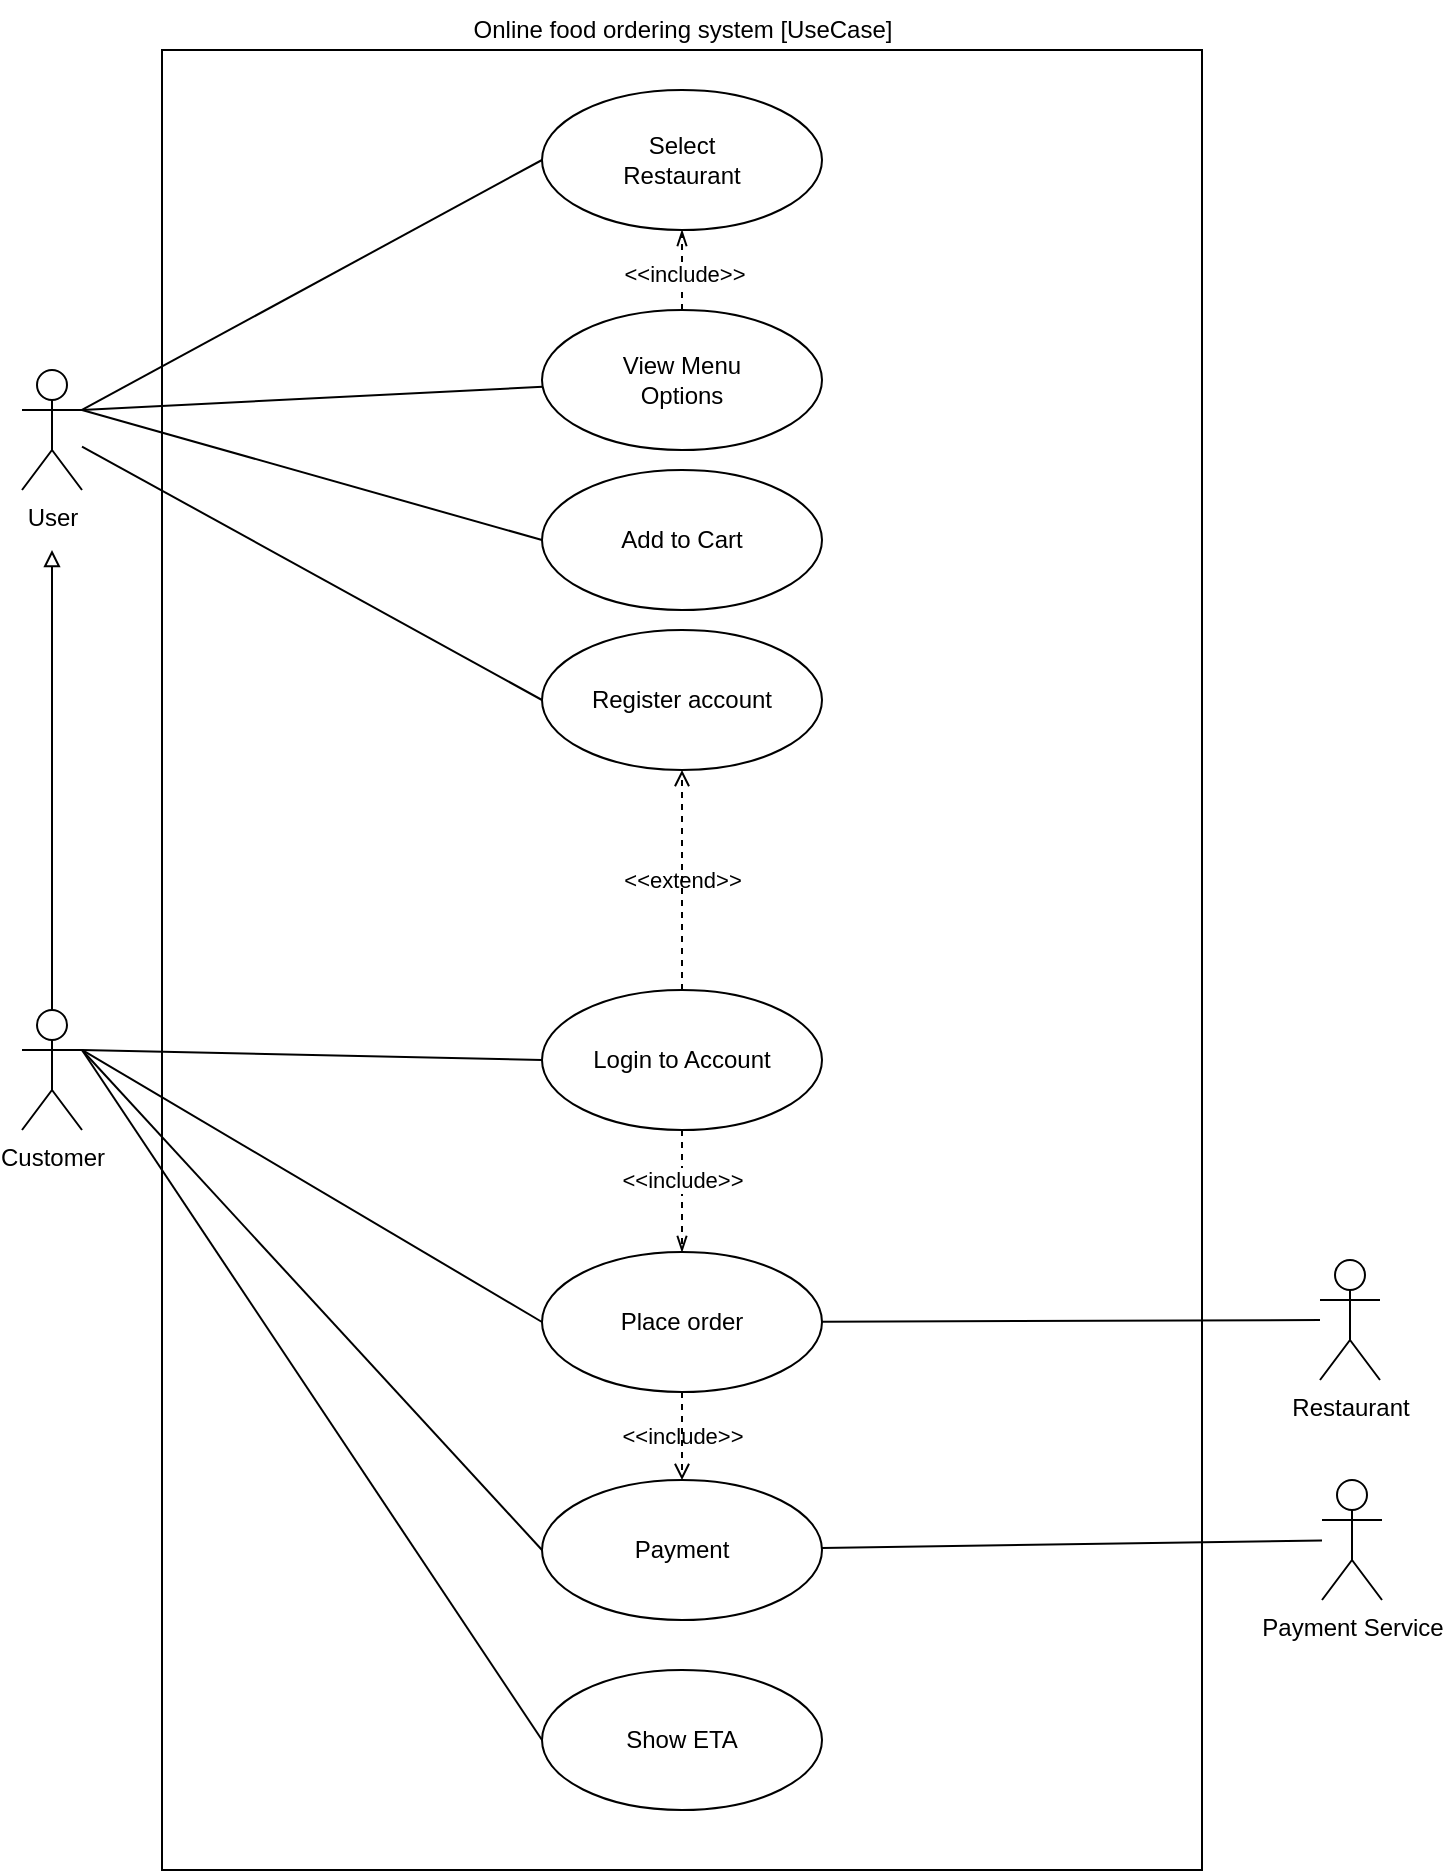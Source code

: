 <mxfile version="20.5.1" type="github" pages="5">
  <diagram id="5C2yOZhcDdu8UmGw2EsT" name="UseCase">
    <mxGraphModel dx="1763" dy="1050" grid="1" gridSize="10" guides="1" tooltips="1" connect="1" arrows="1" fold="1" page="1" pageScale="1" pageWidth="827" pageHeight="1169" math="0" shadow="0">
      <root>
        <mxCell id="0" />
        <mxCell id="1" parent="0" />
        <mxCell id="oFe8WRy7C5E2Et6wAJxc-6" value="" style="rounded=0;whiteSpace=wrap;html=1;movable=1;resizable=1;rotatable=1;deletable=1;editable=1;connectable=1;" parent="1" vertex="1">
          <mxGeometry x="160" y="110" width="520" height="910" as="geometry" />
        </mxCell>
        <mxCell id="lEMSPJVFM7SucgRG7Dsa-4" style="edgeStyle=none;rounded=0;orthogonalLoop=1;jettySize=auto;html=1;entryX=0;entryY=0.5;entryDx=0;entryDy=0;endArrow=none;endFill=0;exitX=1;exitY=0.333;exitDx=0;exitDy=0;exitPerimeter=0;" parent="1" source="oFe8WRy7C5E2Et6wAJxc-2" target="oFe8WRy7C5E2Et6wAJxc-8" edge="1">
          <mxGeometry relative="1" as="geometry" />
        </mxCell>
        <mxCell id="lEMSPJVFM7SucgRG7Dsa-5" style="edgeStyle=none;rounded=0;orthogonalLoop=1;jettySize=auto;html=1;endArrow=none;endFill=0;exitX=1;exitY=0.333;exitDx=0;exitDy=0;exitPerimeter=0;" parent="1" source="oFe8WRy7C5E2Et6wAJxc-2" target="oFe8WRy7C5E2Et6wAJxc-9" edge="1">
          <mxGeometry relative="1" as="geometry" />
        </mxCell>
        <mxCell id="lEMSPJVFM7SucgRG7Dsa-9" style="edgeStyle=none;rounded=0;orthogonalLoop=1;jettySize=auto;html=1;entryX=0;entryY=0.5;entryDx=0;entryDy=0;endArrow=none;endFill=0;exitX=1;exitY=0.333;exitDx=0;exitDy=0;exitPerimeter=0;" parent="1" source="oFe8WRy7C5E2Et6wAJxc-2" target="oFe8WRy7C5E2Et6wAJxc-10" edge="1">
          <mxGeometry relative="1" as="geometry" />
        </mxCell>
        <mxCell id="lEMSPJVFM7SucgRG7Dsa-30" style="edgeStyle=none;rounded=0;orthogonalLoop=1;jettySize=auto;html=1;entryX=0;entryY=0.5;entryDx=0;entryDy=0;endArrow=none;endFill=0;" parent="1" source="oFe8WRy7C5E2Et6wAJxc-2" target="lEMSPJVFM7SucgRG7Dsa-24" edge="1">
          <mxGeometry relative="1" as="geometry" />
        </mxCell>
        <mxCell id="oFe8WRy7C5E2Et6wAJxc-2" value="User" style="shape=umlActor;verticalLabelPosition=bottom;verticalAlign=top;html=1;movable=1;resizable=1;rotatable=1;deletable=1;editable=1;connectable=1;" parent="1" vertex="1">
          <mxGeometry x="90" y="270" width="30" height="60" as="geometry" />
        </mxCell>
        <mxCell id="lEMSPJVFM7SucgRG7Dsa-12" style="edgeStyle=none;rounded=0;orthogonalLoop=1;jettySize=auto;html=1;entryX=0;entryY=0.5;entryDx=0;entryDy=0;endArrow=none;endFill=0;exitX=1;exitY=0.333;exitDx=0;exitDy=0;exitPerimeter=0;" parent="1" source="oFe8WRy7C5E2Et6wAJxc-3" target="lEMSPJVFM7SucgRG7Dsa-1" edge="1">
          <mxGeometry relative="1" as="geometry" />
        </mxCell>
        <mxCell id="lEMSPJVFM7SucgRG7Dsa-17" style="edgeStyle=none;rounded=0;orthogonalLoop=1;jettySize=auto;html=1;endArrow=block;endFill=0;" parent="1" source="oFe8WRy7C5E2Et6wAJxc-3" edge="1">
          <mxGeometry relative="1" as="geometry">
            <mxPoint x="105" y="360" as="targetPoint" />
          </mxGeometry>
        </mxCell>
        <mxCell id="lEMSPJVFM7SucgRG7Dsa-20" style="edgeStyle=none;rounded=0;orthogonalLoop=1;jettySize=auto;html=1;entryX=0;entryY=0.5;entryDx=0;entryDy=0;endArrow=none;endFill=0;exitX=1;exitY=0.333;exitDx=0;exitDy=0;exitPerimeter=0;" parent="1" source="oFe8WRy7C5E2Et6wAJxc-3" target="lEMSPJVFM7SucgRG7Dsa-18" edge="1">
          <mxGeometry relative="1" as="geometry" />
        </mxCell>
        <mxCell id="lEMSPJVFM7SucgRG7Dsa-29" style="edgeStyle=none;rounded=0;orthogonalLoop=1;jettySize=auto;html=1;entryX=0;entryY=0.5;entryDx=0;entryDy=0;endArrow=none;endFill=0;exitX=1;exitY=0.333;exitDx=0;exitDy=0;exitPerimeter=0;" parent="1" source="oFe8WRy7C5E2Et6wAJxc-3" target="lEMSPJVFM7SucgRG7Dsa-26" edge="1">
          <mxGeometry relative="1" as="geometry" />
        </mxCell>
        <mxCell id="G6qv7wPFDLtuOM_BhabF-1" style="rounded=0;orthogonalLoop=1;jettySize=auto;html=1;entryX=0;entryY=0.5;entryDx=0;entryDy=0;endArrow=none;endFill=0;" edge="1" parent="1" target="JJsd2a9UtuqpH0mIcwgL-1">
          <mxGeometry relative="1" as="geometry">
            <mxPoint x="120" y="610" as="sourcePoint" />
          </mxGeometry>
        </mxCell>
        <mxCell id="oFe8WRy7C5E2Et6wAJxc-3" value="Customer" style="shape=umlActor;verticalLabelPosition=bottom;verticalAlign=top;html=1;" parent="1" vertex="1">
          <mxGeometry x="90" y="590" width="30" height="60" as="geometry" />
        </mxCell>
        <mxCell id="oFe8WRy7C5E2Et6wAJxc-7" value="Payment Service" style="shape=umlActor;verticalLabelPosition=bottom;verticalAlign=top;html=1;" parent="1" vertex="1">
          <mxGeometry x="740" y="825" width="30" height="60" as="geometry" />
        </mxCell>
        <mxCell id="oFe8WRy7C5E2Et6wAJxc-8" value="Select &lt;br&gt;Restaurant" style="ellipse;whiteSpace=wrap;html=1;" parent="1" vertex="1">
          <mxGeometry x="350" y="130" width="140" height="70" as="geometry" />
        </mxCell>
        <mxCell id="_GXmmUfaGuG3QEkQumWV-1" style="edgeStyle=orthogonalEdgeStyle;rounded=0;orthogonalLoop=1;jettySize=auto;html=1;entryX=0.5;entryY=1;entryDx=0;entryDy=0;endArrow=openThin;endFill=0;dashed=1;" parent="1" source="oFe8WRy7C5E2Et6wAJxc-9" target="oFe8WRy7C5E2Et6wAJxc-8" edge="1">
          <mxGeometry relative="1" as="geometry" />
        </mxCell>
        <mxCell id="_GXmmUfaGuG3QEkQumWV-2" value="&amp;lt;&amp;lt;include&amp;gt;&amp;gt;" style="edgeLabel;html=1;align=center;verticalAlign=middle;resizable=0;points=[];" parent="_GXmmUfaGuG3QEkQumWV-1" vertex="1" connectable="0">
          <mxGeometry x="-0.094" y="-1" relative="1" as="geometry">
            <mxPoint as="offset" />
          </mxGeometry>
        </mxCell>
        <mxCell id="oFe8WRy7C5E2Et6wAJxc-9" value="View Menu &lt;br&gt;Options" style="ellipse;whiteSpace=wrap;html=1;" parent="1" vertex="1">
          <mxGeometry x="350" y="240" width="140" height="70" as="geometry" />
        </mxCell>
        <mxCell id="oFe8WRy7C5E2Et6wAJxc-10" value="Add to Cart" style="ellipse;whiteSpace=wrap;html=1;" parent="1" vertex="1">
          <mxGeometry x="350" y="320" width="140" height="70" as="geometry" />
        </mxCell>
        <mxCell id="lEMSPJVFM7SucgRG7Dsa-2" style="rounded=0;orthogonalLoop=1;jettySize=auto;html=1;endArrow=none;endFill=0;" parent="1" source="lEMSPJVFM7SucgRG7Dsa-1" target="oFe8WRy7C5E2Et6wAJxc-7" edge="1">
          <mxGeometry relative="1" as="geometry" />
        </mxCell>
        <mxCell id="lEMSPJVFM7SucgRG7Dsa-1" value="Payment" style="ellipse;whiteSpace=wrap;html=1;verticalAlign=middle;" parent="1" vertex="1">
          <mxGeometry x="350" y="825" width="140" height="70" as="geometry" />
        </mxCell>
        <mxCell id="lEMSPJVFM7SucgRG7Dsa-13" value="Restaurant" style="shape=umlActor;verticalLabelPosition=bottom;verticalAlign=top;html=1;" parent="1" vertex="1">
          <mxGeometry x="739" y="715" width="30" height="60" as="geometry" />
        </mxCell>
        <mxCell id="lEMSPJVFM7SucgRG7Dsa-23" style="edgeStyle=none;rounded=0;orthogonalLoop=1;jettySize=auto;html=1;endArrow=none;endFill=0;" parent="1" source="lEMSPJVFM7SucgRG7Dsa-18" target="lEMSPJVFM7SucgRG7Dsa-13" edge="1">
          <mxGeometry relative="1" as="geometry">
            <mxPoint x="690" y="690" as="targetPoint" />
          </mxGeometry>
        </mxCell>
        <mxCell id="lEMSPJVFM7SucgRG7Dsa-18" value="Place order" style="ellipse;whiteSpace=wrap;html=1;" parent="1" vertex="1">
          <mxGeometry x="350" y="711" width="140" height="70" as="geometry" />
        </mxCell>
        <mxCell id="lEMSPJVFM7SucgRG7Dsa-19" value="&amp;lt;&amp;lt;include&amp;gt;&amp;gt;" style="html=1;verticalAlign=middle;labelBackgroundColor=none;endArrow=open;endFill=0;dashed=1;rounded=0;entryX=0.5;entryY=0;entryDx=0;entryDy=0;exitX=0.5;exitY=1;exitDx=0;exitDy=0;" parent="1" source="lEMSPJVFM7SucgRG7Dsa-18" target="lEMSPJVFM7SucgRG7Dsa-1" edge="1">
          <mxGeometry width="160" relative="1" as="geometry">
            <mxPoint x="440" y="740" as="sourcePoint" />
            <mxPoint x="440" y="780" as="targetPoint" />
          </mxGeometry>
        </mxCell>
        <mxCell id="lEMSPJVFM7SucgRG7Dsa-24" value="Register account" style="ellipse;whiteSpace=wrap;html=1;" parent="1" vertex="1">
          <mxGeometry x="350" y="400" width="140" height="70" as="geometry" />
        </mxCell>
        <mxCell id="lY9wF0IsreCFkE_s4wzu-4" style="edgeStyle=orthogonalEdgeStyle;rounded=0;orthogonalLoop=1;jettySize=auto;html=1;dashed=1;endArrow=openThin;endFill=0;" parent="1" source="lEMSPJVFM7SucgRG7Dsa-26" target="lEMSPJVFM7SucgRG7Dsa-18" edge="1">
          <mxGeometry relative="1" as="geometry" />
        </mxCell>
        <mxCell id="lY9wF0IsreCFkE_s4wzu-5" value="&amp;lt;&amp;lt;include&amp;gt;&amp;gt;" style="edgeLabel;html=1;align=center;verticalAlign=middle;resizable=0;points=[];" parent="lY9wF0IsreCFkE_s4wzu-4" vertex="1" connectable="0">
          <mxGeometry x="-0.196" relative="1" as="geometry">
            <mxPoint as="offset" />
          </mxGeometry>
        </mxCell>
        <mxCell id="lEMSPJVFM7SucgRG7Dsa-26" value="Login to Account" style="ellipse;whiteSpace=wrap;html=1;" parent="1" vertex="1">
          <mxGeometry x="350" y="580" width="140" height="70" as="geometry" />
        </mxCell>
        <mxCell id="lEMSPJVFM7SucgRG7Dsa-31" value="&amp;lt;&amp;lt;extend&amp;gt;&amp;gt;" style="html=1;verticalAlign=middle;labelBackgroundColor=none;endArrow=open;endFill=0;dashed=1;rounded=0;exitX=0.5;exitY=0;exitDx=0;exitDy=0;" parent="1" source="lEMSPJVFM7SucgRG7Dsa-26" target="lEMSPJVFM7SucgRG7Dsa-24" edge="1">
          <mxGeometry width="160" relative="1" as="geometry">
            <mxPoint x="700" y="530" as="sourcePoint" />
            <mxPoint x="860" y="530" as="targetPoint" />
          </mxGeometry>
        </mxCell>
        <mxCell id="lY9wF0IsreCFkE_s4wzu-11" value="Online food ordering system [UseCase]" style="text;html=1;align=center;verticalAlign=middle;resizable=0;points=[];autosize=1;strokeColor=none;fillColor=none;" parent="1" vertex="1">
          <mxGeometry x="305" y="85" width="230" height="30" as="geometry" />
        </mxCell>
        <mxCell id="JJsd2a9UtuqpH0mIcwgL-1" value="Show ETA" style="ellipse;whiteSpace=wrap;html=1;verticalAlign=middle;" parent="1" vertex="1">
          <mxGeometry x="350" y="920" width="140" height="70" as="geometry" />
        </mxCell>
      </root>
    </mxGraphModel>
  </diagram>
  <diagram id="heB4lT8aY2zB5Wse3kcC" name="Activity Diagram">
    <mxGraphModel dx="4901" dy="2031" grid="1" gridSize="10" guides="1" tooltips="1" connect="1" arrows="1" fold="1" page="1" pageScale="1" pageWidth="827" pageHeight="1169" math="0" shadow="0">
      <root>
        <mxCell id="0" />
        <mxCell id="1" parent="0" />
        <mxCell id="sSnX0z3AYXl1U2QgWBm0-1" value="User" style="swimlane;movable=0;resizable=0;rotatable=0;deletable=0;editable=0;connectable=0;" parent="1" vertex="1">
          <mxGeometry x="-475" y="140" width="445" height="1960" as="geometry" />
        </mxCell>
        <mxCell id="XtNU6iKqtwSH6ZtghAyV-2" style="edgeStyle=none;rounded=0;orthogonalLoop=1;jettySize=auto;html=1;entryX=0.5;entryY=0;entryDx=0;entryDy=0;endArrow=open;endFill=0;" parent="sSnX0z3AYXl1U2QgWBm0-1" source="sSnX0z3AYXl1U2QgWBm0-6" target="sSnX0z3AYXl1U2QgWBm0-7" edge="1">
          <mxGeometry relative="1" as="geometry" />
        </mxCell>
        <mxCell id="sSnX0z3AYXl1U2QgWBm0-6" value="" style="ellipse;fillColor=strokeColor;" parent="sSnX0z3AYXl1U2QgWBm0-1" vertex="1">
          <mxGeometry x="140" y="50" width="30" height="30" as="geometry" />
        </mxCell>
        <mxCell id="XtNU6iKqtwSH6ZtghAyV-1" value="[Select]" style="edgeStyle=orthogonalEdgeStyle;rounded=0;orthogonalLoop=1;jettySize=auto;html=1;entryX=0;entryY=0.5;entryDx=0;entryDy=0;endArrow=open;endFill=0;" parent="sSnX0z3AYXl1U2QgWBm0-1" source="sSnX0z3AYXl1U2QgWBm0-7" target="sSnX0z3AYXl1U2QgWBm0-8" edge="1">
          <mxGeometry relative="1" as="geometry" />
        </mxCell>
        <mxCell id="sSnX0z3AYXl1U2QgWBm0-7" value="" style="rhombus;" parent="sSnX0z3AYXl1U2QgWBm0-1" vertex="1">
          <mxGeometry x="140" y="170" width="30" height="30" as="geometry" />
        </mxCell>
        <mxCell id="sSnX0z3AYXl1U2QgWBm0-8" value="Select Restaurant" style="html=1;align=center;verticalAlign=middle;rounded=1;absoluteArcSize=1;arcSize=10;dashed=0;" parent="sSnX0z3AYXl1U2QgWBm0-1" vertex="1">
          <mxGeometry x="250" y="165" width="140" height="40" as="geometry" />
        </mxCell>
        <mxCell id="KgOlXtOIBHpD6tdwRYIK-4" style="edgeStyle=orthogonalEdgeStyle;rounded=0;orthogonalLoop=1;jettySize=auto;html=1;endArrow=open;endFill=0;" parent="sSnX0z3AYXl1U2QgWBm0-1" source="KgOlXtOIBHpD6tdwRYIK-1" target="KgOlXtOIBHpD6tdwRYIK-3" edge="1">
          <mxGeometry relative="1" as="geometry" />
        </mxCell>
        <mxCell id="KgOlXtOIBHpD6tdwRYIK-1" value="Add Option to Cart" style="html=1;align=center;verticalAlign=middle;rounded=1;absoluteArcSize=1;arcSize=10;dashed=0;" parent="sSnX0z3AYXl1U2QgWBm0-1" vertex="1">
          <mxGeometry x="85" y="285" width="140" height="40" as="geometry" />
        </mxCell>
        <mxCell id="KgOlXtOIBHpD6tdwRYIK-14" value="[No]" style="edgeStyle=orthogonalEdgeStyle;rounded=0;orthogonalLoop=1;jettySize=auto;html=1;endArrow=open;endFill=0;exitX=0.5;exitY=1;exitDx=0;exitDy=0;" parent="sSnX0z3AYXl1U2QgWBm0-1" source="KgOlXtOIBHpD6tdwRYIK-3" target="KgOlXtOIBHpD6tdwRYIK-13" edge="1">
          <mxGeometry relative="1" as="geometry" />
        </mxCell>
        <mxCell id="KgOlXtOIBHpD6tdwRYIK-3" value="" style="rhombus;" parent="sSnX0z3AYXl1U2QgWBm0-1" vertex="1">
          <mxGeometry x="140" y="410" width="30" height="30" as="geometry" />
        </mxCell>
        <mxCell id="KgOlXtOIBHpD6tdwRYIK-17" value="[Yes]" style="edgeStyle=orthogonalEdgeStyle;rounded=0;orthogonalLoop=1;jettySize=auto;html=1;entryX=0.5;entryY=0;entryDx=0;entryDy=0;endArrow=open;endFill=0;" parent="sSnX0z3AYXl1U2QgWBm0-1" source="KgOlXtOIBHpD6tdwRYIK-13" edge="1">
          <mxGeometry relative="1" as="geometry">
            <mxPoint x="155" y="620" as="targetPoint" />
          </mxGeometry>
        </mxCell>
        <mxCell id="KgOlXtOIBHpD6tdwRYIK-13" value="" style="rhombus;" parent="sSnX0z3AYXl1U2QgWBm0-1" vertex="1">
          <mxGeometry x="140" y="520" width="30" height="30" as="geometry" />
        </mxCell>
        <mxCell id="KgOlXtOIBHpD6tdwRYIK-20" style="edgeStyle=orthogonalEdgeStyle;rounded=0;orthogonalLoop=1;jettySize=auto;html=1;entryX=0;entryY=0.5;entryDx=0;entryDy=0;endArrow=open;endFill=0;exitX=0;exitY=0.5;exitDx=0;exitDy=0;" parent="sSnX0z3AYXl1U2QgWBm0-1" source="KgOlXtOIBHpD6tdwRYIK-13" target="sSnX0z3AYXl1U2QgWBm0-7" edge="1">
          <mxGeometry relative="1" as="geometry">
            <Array as="points">
              <mxPoint x="50" y="535" />
              <mxPoint x="50" y="185" />
            </Array>
          </mxGeometry>
        </mxCell>
        <mxCell id="KgOlXtOIBHpD6tdwRYIK-21" value="[No]" style="edgeLabel;html=1;align=center;verticalAlign=middle;resizable=0;points=[];" parent="KgOlXtOIBHpD6tdwRYIK-20" vertex="1" connectable="0">
          <mxGeometry x="0.058" y="-1" relative="1" as="geometry">
            <mxPoint as="offset" />
          </mxGeometry>
        </mxCell>
        <mxCell id="KgOlXtOIBHpD6tdwRYIK-47" value="" style="edgeStyle=orthogonalEdgeStyle;rounded=0;orthogonalLoop=1;jettySize=auto;html=1;endArrow=open;endFill=0;" parent="sSnX0z3AYXl1U2QgWBm0-1" source="KgOlXtOIBHpD6tdwRYIK-18" target="KgOlXtOIBHpD6tdwRYIK-46" edge="1">
          <mxGeometry relative="1" as="geometry" />
        </mxCell>
        <mxCell id="KgOlXtOIBHpD6tdwRYIK-18" value="" style="rhombus;" parent="sSnX0z3AYXl1U2QgWBm0-1" vertex="1">
          <mxGeometry x="140" y="620" width="30" height="30" as="geometry" />
        </mxCell>
        <mxCell id="KgOlXtOIBHpD6tdwRYIK-23" value="Create Account" style="html=1;align=center;verticalAlign=middle;rounded=1;absoluteArcSize=1;arcSize=10;dashed=0;" parent="sSnX0z3AYXl1U2QgWBm0-1" vertex="1">
          <mxGeometry x="270" y="615" width="140" height="40" as="geometry" />
        </mxCell>
        <mxCell id="KgOlXtOIBHpD6tdwRYIK-24" style="edgeStyle=orthogonalEdgeStyle;rounded=0;orthogonalLoop=1;jettySize=auto;html=1;endArrow=open;endFill=0;align=center;" parent="sSnX0z3AYXl1U2QgWBm0-1" source="KgOlXtOIBHpD6tdwRYIK-18" target="KgOlXtOIBHpD6tdwRYIK-23" edge="1">
          <mxGeometry relative="1" as="geometry" />
        </mxCell>
        <mxCell id="KgOlXtOIBHpD6tdwRYIK-25" value="[Yes]" style="edgeLabel;html=1;align=center;verticalAlign=middle;resizable=0;points=[];" parent="KgOlXtOIBHpD6tdwRYIK-24" vertex="1" connectable="0">
          <mxGeometry x="-0.292" y="3" relative="1" as="geometry">
            <mxPoint y="1" as="offset" />
          </mxGeometry>
        </mxCell>
        <mxCell id="KgOlXtOIBHpD6tdwRYIK-50" style="edgeStyle=orthogonalEdgeStyle;rounded=0;orthogonalLoop=1;jettySize=auto;html=1;endArrow=open;endFill=0;" parent="sSnX0z3AYXl1U2QgWBm0-1" source="KgOlXtOIBHpD6tdwRYIK-46" target="KgOlXtOIBHpD6tdwRYIK-49" edge="1">
          <mxGeometry relative="1" as="geometry" />
        </mxCell>
        <mxCell id="KgOlXtOIBHpD6tdwRYIK-46" value="" style="rhombus;" parent="sSnX0z3AYXl1U2QgWBm0-1" vertex="1">
          <mxGeometry x="140" y="730" width="30" height="30" as="geometry" />
        </mxCell>
        <mxCell id="KgOlXtOIBHpD6tdwRYIK-49" value="Log in" style="html=1;align=center;verticalAlign=middle;rounded=1;absoluteArcSize=1;arcSize=10;dashed=0;" parent="sSnX0z3AYXl1U2QgWBm0-1" vertex="1">
          <mxGeometry x="85" y="840" width="140" height="40" as="geometry" />
        </mxCell>
        <mxCell id="KgOlXtOIBHpD6tdwRYIK-61" style="edgeStyle=orthogonalEdgeStyle;rounded=0;orthogonalLoop=1;jettySize=auto;html=1;entryX=0.5;entryY=0;entryDx=0;entryDy=0;endArrow=open;endFill=0;" parent="sSnX0z3AYXl1U2QgWBm0-1" source="KgOlXtOIBHpD6tdwRYIK-56" target="KgOlXtOIBHpD6tdwRYIK-60" edge="1">
          <mxGeometry relative="1" as="geometry" />
        </mxCell>
        <mxCell id="KgOlXtOIBHpD6tdwRYIK-56" value="Choose payment &lt;br&gt;method" style="html=1;align=center;verticalAlign=middle;rounded=1;absoluteArcSize=1;arcSize=10;dashed=0;" parent="sSnX0z3AYXl1U2QgWBm0-1" vertex="1">
          <mxGeometry x="85" y="960" width="140" height="40" as="geometry" />
        </mxCell>
        <mxCell id="v2bC66bKNuA5wORL6w3h-48" style="edgeStyle=orthogonalEdgeStyle;rounded=0;orthogonalLoop=1;jettySize=auto;html=1;entryX=0.5;entryY=0;entryDx=0;entryDy=0;endArrow=open;endFill=0;" edge="1" parent="sSnX0z3AYXl1U2QgWBm0-1" source="KgOlXtOIBHpD6tdwRYIK-60" target="v2bC66bKNuA5wORL6w3h-47">
          <mxGeometry relative="1" as="geometry" />
        </mxCell>
        <mxCell id="v2bC66bKNuA5wORL6w3h-49" value="Cant pay" style="edgeLabel;html=1;align=center;verticalAlign=middle;resizable=0;points=[];" vertex="1" connectable="0" parent="v2bC66bKNuA5wORL6w3h-48">
          <mxGeometry x="0.366" y="1" relative="1" as="geometry">
            <mxPoint as="offset" />
          </mxGeometry>
        </mxCell>
        <mxCell id="KgOlXtOIBHpD6tdwRYIK-60" value="" style="rhombus;" parent="sSnX0z3AYXl1U2QgWBm0-1" vertex="1">
          <mxGeometry x="140" y="1085" width="30" height="30" as="geometry" />
        </mxCell>
        <mxCell id="v2bC66bKNuA5wORL6w3h-26" value="Input payment info" style="html=1;align=center;verticalAlign=middle;rounded=1;absoluteArcSize=1;arcSize=10;dashed=0;" vertex="1" parent="sSnX0z3AYXl1U2QgWBm0-1">
          <mxGeometry x="245" y="1190" width="140" height="40" as="geometry" />
        </mxCell>
        <mxCell id="v2bC66bKNuA5wORL6w3h-47" value="" style="shape=sumEllipse;perimeter=ellipsePerimeter;whiteSpace=wrap;html=1;backgroundOutline=1;" vertex="1" parent="sSnX0z3AYXl1U2QgWBm0-1">
          <mxGeometry x="55" y="1270" width="30" height="30" as="geometry" />
        </mxCell>
        <mxCell id="v2bC66bKNuA5wORL6w3h-71" value="Input new address" style="html=1;align=center;verticalAlign=middle;rounded=1;absoluteArcSize=1;arcSize=10;dashed=0;" vertex="1" parent="sSnX0z3AYXl1U2QgWBm0-1">
          <mxGeometry x="245" y="1280" width="140" height="40" as="geometry" />
        </mxCell>
        <mxCell id="sSnX0z3AYXl1U2QgWBm0-4" value="Online Food Ordering System" style="swimlane;movable=0;resizable=0;rotatable=0;deletable=0;editable=0;connectable=0;" parent="1" vertex="1">
          <mxGeometry x="-30" y="140" width="310" height="1960" as="geometry" />
        </mxCell>
        <mxCell id="XtNU6iKqtwSH6ZtghAyV-7" style="edgeStyle=orthogonalEdgeStyle;rounded=0;orthogonalLoop=1;jettySize=auto;html=1;entryX=0.5;entryY=0;entryDx=0;entryDy=0;endArrow=open;endFill=0;" parent="sSnX0z3AYXl1U2QgWBm0-4" source="XtNU6iKqtwSH6ZtghAyV-3" target="XtNU6iKqtwSH6ZtghAyV-6" edge="1">
          <mxGeometry relative="1" as="geometry" />
        </mxCell>
        <mxCell id="XtNU6iKqtwSH6ZtghAyV-3" value="" style="rhombus;" parent="sSnX0z3AYXl1U2QgWBm0-4" vertex="1">
          <mxGeometry x="40" y="170" width="30" height="30" as="geometry" />
        </mxCell>
        <mxCell id="XtNU6iKqtwSH6ZtghAyV-6" value="&lt;span style=&quot;&quot;&gt;View Menu&lt;/span&gt;&lt;br style=&quot;&quot;&gt;&lt;span style=&quot;&quot;&gt;Options&lt;/span&gt;" style="html=1;align=center;verticalAlign=middle;rounded=1;absoluteArcSize=1;arcSize=10;dashed=0;" parent="sSnX0z3AYXl1U2QgWBm0-4" vertex="1">
          <mxGeometry x="105" y="220" width="140" height="40" as="geometry" />
        </mxCell>
        <mxCell id="KgOlXtOIBHpD6tdwRYIK-8" value="Checkout" style="html=1;align=center;verticalAlign=middle;rounded=1;absoluteArcSize=1;arcSize=10;dashed=0;" parent="sSnX0z3AYXl1U2QgWBm0-4" vertex="1">
          <mxGeometry x="105" y="460" width="140" height="40" as="geometry" />
        </mxCell>
        <mxCell id="KgOlXtOIBHpD6tdwRYIK-44" value="Create Account" style="html=1;align=center;verticalAlign=middle;rounded=1;absoluteArcSize=1;arcSize=10;dashed=0;" parent="sSnX0z3AYXl1U2QgWBm0-4" vertex="1">
          <mxGeometry x="105" y="670" width="140" height="40" as="geometry" />
        </mxCell>
        <mxCell id="KgOlXtOIBHpD6tdwRYIK-54" value="" style="dashed=1;rounded=1;absoluteArcSize=1;arcSize=20;html=1;verticalAlign=top;align=left;spacingTop=5;spacingLeft=10;" parent="sSnX0z3AYXl1U2QgWBm0-4" vertex="1">
          <mxGeometry x="90" y="760" width="200" height="160" as="geometry" />
        </mxCell>
        <mxCell id="KgOlXtOIBHpD6tdwRYIK-51" value="&lt;span style=&quot;font-size: 14px;&quot;&gt;Authenticate User&lt;/span&gt;" style="html=1;align=center;verticalAlign=middle;rounded=1;absoluteArcSize=1;arcSize=10;dashed=0;" parent="sSnX0z3AYXl1U2QgWBm0-4" vertex="1">
          <mxGeometry x="105" y="840" width="140" height="40" as="geometry" />
        </mxCell>
        <mxCell id="KgOlXtOIBHpD6tdwRYIK-53" value="Authentication Error" style="html=1;shape=mxgraph.infographic.ribbonSimple;notch1=20;notch2=0;align=center;verticalAlign=middle;fontSize=14;fontStyle=0;fillColor=#FFFFFF;flipH=0;spacingRight=0;spacingLeft=14;" parent="sSnX0z3AYXl1U2QgWBm0-4" vertex="1">
          <mxGeometry x="105" y="780" width="170" height="40" as="geometry" />
        </mxCell>
        <mxCell id="v2bC66bKNuA5wORL6w3h-5" value="" style="html=1;points=[];perimeter=orthogonalPerimeter;fillColor=strokeColor;" vertex="1" parent="sSnX0z3AYXl1U2QgWBm0-4">
          <mxGeometry x="25" y="1480" width="5" height="150" as="geometry" />
        </mxCell>
        <mxCell id="v2bC66bKNuA5wORL6w3h-6" value="" style="html=1;points=[];perimeter=orthogonalPerimeter;fillColor=strokeColor;" vertex="1" parent="sSnX0z3AYXl1U2QgWBm0-4">
          <mxGeometry x="270" y="1480" width="5" height="150" as="geometry" />
        </mxCell>
        <mxCell id="v2bC66bKNuA5wORL6w3h-78" style="edgeStyle=orthogonalEdgeStyle;rounded=0;orthogonalLoop=1;jettySize=auto;html=1;entryX=0.217;entryY=0.133;entryDx=0;entryDy=0;entryPerimeter=0;endArrow=none;endFill=0;startArrow=open;startFill=0;" edge="1" parent="sSnX0z3AYXl1U2QgWBm0-4" source="v2bC66bKNuA5wORL6w3h-7" target="v2bC66bKNuA5wORL6w3h-6">
          <mxGeometry relative="1" as="geometry" />
        </mxCell>
        <mxCell id="v2bC66bKNuA5wORL6w3h-81" style="edgeStyle=orthogonalEdgeStyle;rounded=0;orthogonalLoop=1;jettySize=auto;html=1;entryX=1.111;entryY=0.136;entryDx=0;entryDy=0;entryPerimeter=0;startArrow=none;startFill=0;endArrow=open;endFill=0;" edge="1" parent="sSnX0z3AYXl1U2QgWBm0-4" source="v2bC66bKNuA5wORL6w3h-7" target="v2bC66bKNuA5wORL6w3h-5">
          <mxGeometry relative="1" as="geometry" />
        </mxCell>
        <mxCell id="v2bC66bKNuA5wORL6w3h-7" value="Send order&lt;br&gt;confirmation" style="html=1;align=center;verticalAlign=middle;rounded=1;absoluteArcSize=1;arcSize=10;dashed=0;" vertex="1" parent="sSnX0z3AYXl1U2QgWBm0-4">
          <mxGeometry x="83" y="1480" width="140" height="40" as="geometry" />
        </mxCell>
        <mxCell id="v2bC66bKNuA5wORL6w3h-84" style="edgeStyle=orthogonalEdgeStyle;rounded=0;orthogonalLoop=1;jettySize=auto;html=1;entryX=0.869;entryY=0.87;entryDx=0;entryDy=0;entryPerimeter=0;startArrow=none;startFill=0;endArrow=open;endFill=0;" edge="1" parent="sSnX0z3AYXl1U2QgWBm0-4" source="v2bC66bKNuA5wORL6w3h-22" target="v2bC66bKNuA5wORL6w3h-5">
          <mxGeometry relative="1" as="geometry" />
        </mxCell>
        <mxCell id="v2bC66bKNuA5wORL6w3h-22" value="Send ETA" style="html=1;align=center;verticalAlign=middle;rounded=1;absoluteArcSize=1;arcSize=10;dashed=0;" vertex="1" parent="sSnX0z3AYXl1U2QgWBm0-4">
          <mxGeometry x="83" y="1590" width="140" height="40" as="geometry" />
        </mxCell>
        <mxCell id="64-cu6Ly5fxml3ZYwXfc-8" value="Request payment info" style="html=1;align=center;verticalAlign=middle;rounded=1;absoluteArcSize=1;arcSize=10;dashed=0;" parent="sSnX0z3AYXl1U2QgWBm0-4" vertex="1">
          <mxGeometry x="100" y="1085" width="140" height="40" as="geometry" />
        </mxCell>
        <mxCell id="v2bC66bKNuA5wORL6w3h-44" style="edgeStyle=orthogonalEdgeStyle;rounded=0;orthogonalLoop=1;jettySize=auto;html=1;endArrow=open;endFill=0;entryX=0;entryY=0.5;entryDx=0;entryDy=0;" edge="1" parent="sSnX0z3AYXl1U2QgWBm0-4" source="v2bC66bKNuA5wORL6w3h-5">
          <mxGeometry relative="1" as="geometry">
            <mxPoint x="140" y="1755" as="targetPoint" />
            <Array as="points">
              <mxPoint x="-40" y="1555" />
              <mxPoint x="-40" y="1755" />
            </Array>
          </mxGeometry>
        </mxCell>
        <mxCell id="v2bC66bKNuA5wORL6w3h-51" value="Validate delivery address" style="html=1;align=center;verticalAlign=middle;rounded=1;absoluteArcSize=1;arcSize=10;dashed=0;" vertex="1" parent="sSnX0z3AYXl1U2QgWBm0-4">
          <mxGeometry x="85" y="1280" width="140" height="40" as="geometry" />
        </mxCell>
        <mxCell id="v2bC66bKNuA5wORL6w3h-80" style="edgeStyle=orthogonalEdgeStyle;rounded=0;orthogonalLoop=1;jettySize=auto;html=1;entryX=0.217;entryY=0.133;entryDx=0;entryDy=0;entryPerimeter=0;endArrow=none;endFill=0;startArrow=open;startFill=0;" edge="1" parent="sSnX0z3AYXl1U2QgWBm0-4">
          <mxGeometry relative="1" as="geometry">
            <mxPoint x="221.92" y="1609.79" as="sourcePoint" />
            <mxPoint x="270.005" y="1609.79" as="targetPoint" />
          </mxGeometry>
        </mxCell>
        <mxCell id="v2bC66bKNuA5wORL6w3h-89" value="" style="ellipse;html=1;shape=endState;fillColor=strokeColor;" vertex="1" parent="sSnX0z3AYXl1U2QgWBm0-4">
          <mxGeometry x="140" y="1740" width="30" height="30" as="geometry" />
        </mxCell>
        <mxCell id="sSnX0z3AYXl1U2QgWBm0-5" value="Restaurant" style="swimlane;movable=0;resizable=0;rotatable=0;deletable=0;editable=0;connectable=0;" parent="1" vertex="1">
          <mxGeometry x="280" y="140" width="310" height="1960" as="geometry" />
        </mxCell>
        <mxCell id="v2bC66bKNuA5wORL6w3h-90" value="Send order to&amp;nbsp;&lt;br&gt;Restaurant" style="html=1;align=center;verticalAlign=middle;rounded=1;absoluteArcSize=1;arcSize=10;dashed=0;" vertex="1" parent="sSnX0z3AYXl1U2QgWBm0-5">
          <mxGeometry x="70" y="1490" width="140" height="40" as="geometry" />
        </mxCell>
        <mxCell id="XtNU6iKqtwSH6ZtghAyV-5" style="edgeStyle=orthogonalEdgeStyle;rounded=0;orthogonalLoop=1;jettySize=auto;html=1;endArrow=open;endFill=0;" parent="1" source="sSnX0z3AYXl1U2QgWBm0-8" target="XtNU6iKqtwSH6ZtghAyV-3" edge="1">
          <mxGeometry relative="1" as="geometry" />
        </mxCell>
        <mxCell id="KgOlXtOIBHpD6tdwRYIK-2" value="" style="edgeStyle=orthogonalEdgeStyle;rounded=0;orthogonalLoop=1;jettySize=auto;html=1;endArrow=open;endFill=0;exitX=0.5;exitY=1;exitDx=0;exitDy=0;" parent="1" source="XtNU6iKqtwSH6ZtghAyV-6" target="KgOlXtOIBHpD6tdwRYIK-1" edge="1">
          <mxGeometry relative="1" as="geometry">
            <Array as="points">
              <mxPoint x="145" y="445" />
            </Array>
          </mxGeometry>
        </mxCell>
        <mxCell id="KgOlXtOIBHpD6tdwRYIK-9" value="[Yes]" style="edgeStyle=orthogonalEdgeStyle;rounded=0;orthogonalLoop=1;jettySize=auto;html=1;entryX=0.5;entryY=0;entryDx=0;entryDy=0;endArrow=open;endFill=0;" parent="1" source="KgOlXtOIBHpD6tdwRYIK-3" target="KgOlXtOIBHpD6tdwRYIK-8" edge="1">
          <mxGeometry x="-0.184" relative="1" as="geometry">
            <mxPoint as="offset" />
          </mxGeometry>
        </mxCell>
        <mxCell id="KgOlXtOIBHpD6tdwRYIK-15" style="edgeStyle=orthogonalEdgeStyle;rounded=0;orthogonalLoop=1;jettySize=auto;html=1;entryX=1;entryY=0.5;entryDx=0;entryDy=0;endArrow=open;endFill=0;exitX=0.5;exitY=1;exitDx=0;exitDy=0;" parent="1" source="KgOlXtOIBHpD6tdwRYIK-8" target="KgOlXtOIBHpD6tdwRYIK-13" edge="1">
          <mxGeometry relative="1" as="geometry">
            <Array as="points">
              <mxPoint x="145" y="675" />
            </Array>
          </mxGeometry>
        </mxCell>
        <mxCell id="KgOlXtOIBHpD6tdwRYIK-45" value="" style="edgeStyle=orthogonalEdgeStyle;rounded=0;orthogonalLoop=1;jettySize=auto;html=1;endArrow=open;endFill=0;" parent="1" source="KgOlXtOIBHpD6tdwRYIK-23" target="KgOlXtOIBHpD6tdwRYIK-44" edge="1">
          <mxGeometry relative="1" as="geometry" />
        </mxCell>
        <mxCell id="KgOlXtOIBHpD6tdwRYIK-48" style="edgeStyle=orthogonalEdgeStyle;rounded=0;orthogonalLoop=1;jettySize=auto;html=1;entryX=1;entryY=0.5;entryDx=0;entryDy=0;endArrow=open;endFill=0;exitX=0.5;exitY=1;exitDx=0;exitDy=0;" parent="1" source="KgOlXtOIBHpD6tdwRYIK-44" target="KgOlXtOIBHpD6tdwRYIK-46" edge="1">
          <mxGeometry relative="1" as="geometry">
            <Array as="points">
              <mxPoint x="145" y="885" />
            </Array>
          </mxGeometry>
        </mxCell>
        <mxCell id="KgOlXtOIBHpD6tdwRYIK-52" value="" style="edgeStyle=orthogonalEdgeStyle;rounded=0;orthogonalLoop=1;jettySize=auto;html=1;endArrow=open;endFill=0;" parent="1" source="KgOlXtOIBHpD6tdwRYIK-49" target="KgOlXtOIBHpD6tdwRYIK-51" edge="1">
          <mxGeometry relative="1" as="geometry" />
        </mxCell>
        <mxCell id="KgOlXtOIBHpD6tdwRYIK-57" style="edgeStyle=orthogonalEdgeStyle;rounded=0;orthogonalLoop=1;jettySize=auto;html=1;entryX=1;entryY=0.5;entryDx=0;entryDy=0;endArrow=open;endFill=0;exitX=0.5;exitY=1;exitDx=0;exitDy=0;" parent="1" source="KgOlXtOIBHpD6tdwRYIK-51" target="KgOlXtOIBHpD6tdwRYIK-56" edge="1">
          <mxGeometry relative="1" as="geometry">
            <Array as="points">
              <mxPoint x="145" y="1120" />
            </Array>
          </mxGeometry>
        </mxCell>
        <mxCell id="KgOlXtOIBHpD6tdwRYIK-67" style="rounded=0;orthogonalLoop=1;jettySize=auto;html=1;entryX=0;entryY=0.5;entryDx=0;entryDy=0;endArrow=none;endFill=0;dashed=1;" parent="1" source="KgOlXtOIBHpD6tdwRYIK-65" target="KgOlXtOIBHpD6tdwRYIK-3" edge="1">
          <mxGeometry relative="1" as="geometry" />
        </mxCell>
        <mxCell id="KgOlXtOIBHpD6tdwRYIK-65" value="Ready to check out?" style="shape=note2;boundedLbl=1;whiteSpace=wrap;html=1;size=25;verticalAlign=top;align=left;spacingLeft=5;" parent="1" vertex="1">
          <mxGeometry x="-680" y="535" width="160" height="60" as="geometry" />
        </mxCell>
        <mxCell id="KgOlXtOIBHpD6tdwRYIK-66" value="&lt;&lt;decisionInput&gt;&gt;" style="resizeWidth=1;part=1;strokeColor=none;fillColor=none;align=left;spacingLeft=5;" parent="KgOlXtOIBHpD6tdwRYIK-65" vertex="1">
          <mxGeometry width="160" height="25" relative="1" as="geometry" />
        </mxCell>
        <mxCell id="KgOlXtOIBHpD6tdwRYIK-70" style="edgeStyle=none;rounded=0;orthogonalLoop=1;jettySize=auto;html=1;entryX=0;entryY=0.5;entryDx=0;entryDy=0;dashed=1;endArrow=none;endFill=0;" parent="1" source="KgOlXtOIBHpD6tdwRYIK-68" target="KgOlXtOIBHpD6tdwRYIK-18" edge="1">
          <mxGeometry relative="1" as="geometry" />
        </mxCell>
        <mxCell id="KgOlXtOIBHpD6tdwRYIK-68" value="Create Account?" style="shape=note2;boundedLbl=1;whiteSpace=wrap;html=1;size=25;verticalAlign=top;align=left;spacingLeft=5;" parent="1" vertex="1">
          <mxGeometry x="-680" y="745" width="160" height="60" as="geometry" />
        </mxCell>
        <mxCell id="KgOlXtOIBHpD6tdwRYIK-69" value="&lt;&lt;decisionInput&gt;&gt;" style="resizeWidth=1;part=1;strokeColor=none;fillColor=none;align=left;spacingLeft=5;" parent="KgOlXtOIBHpD6tdwRYIK-68" vertex="1">
          <mxGeometry width="160" height="25" relative="1" as="geometry" />
        </mxCell>
        <mxCell id="64-cu6Ly5fxml3ZYwXfc-1" value="Payment Service" style="swimlane;movable=0;resizable=0;rotatable=0;deletable=0;editable=0;connectable=0;" parent="1" vertex="1">
          <mxGeometry x="590" y="140" width="310" height="1960" as="geometry" />
        </mxCell>
        <mxCell id="v2bC66bKNuA5wORL6w3h-86" style="edgeStyle=orthogonalEdgeStyle;rounded=0;orthogonalLoop=1;jettySize=auto;html=1;entryX=0.5;entryY=0;entryDx=0;entryDy=0;startArrow=none;startFill=0;endArrow=open;endFill=0;" edge="1" parent="64-cu6Ly5fxml3ZYwXfc-1" source="v2bC66bKNuA5wORL6w3h-29" target="v2bC66bKNuA5wORL6w3h-85">
          <mxGeometry relative="1" as="geometry" />
        </mxCell>
        <mxCell id="v2bC66bKNuA5wORL6w3h-88" value="[No]" style="edgeLabel;html=1;align=center;verticalAlign=middle;resizable=0;points=[];" vertex="1" connectable="0" parent="v2bC66bKNuA5wORL6w3h-86">
          <mxGeometry x="0.373" y="-1" relative="1" as="geometry">
            <mxPoint as="offset" />
          </mxGeometry>
        </mxCell>
        <mxCell id="v2bC66bKNuA5wORL6w3h-29" value="" style="rhombus;" vertex="1" parent="64-cu6Ly5fxml3ZYwXfc-1">
          <mxGeometry x="140" y="1250" width="30" height="30" as="geometry" />
        </mxCell>
        <mxCell id="v2bC66bKNuA5wORL6w3h-33" style="edgeStyle=orthogonalEdgeStyle;rounded=0;orthogonalLoop=1;jettySize=auto;html=1;entryX=0.5;entryY=0;entryDx=0;entryDy=0;endArrow=open;endFill=0;" edge="1" parent="64-cu6Ly5fxml3ZYwXfc-1" source="v2bC66bKNuA5wORL6w3h-25" target="v2bC66bKNuA5wORL6w3h-29">
          <mxGeometry relative="1" as="geometry" />
        </mxCell>
        <mxCell id="v2bC66bKNuA5wORL6w3h-25" value="Validate payment info" style="html=1;align=center;verticalAlign=middle;rounded=1;absoluteArcSize=1;arcSize=10;dashed=0;" vertex="1" parent="64-cu6Ly5fxml3ZYwXfc-1">
          <mxGeometry x="85" y="1190" width="140" height="40" as="geometry" />
        </mxCell>
        <mxCell id="v2bC66bKNuA5wORL6w3h-85" value="" style="shape=sumEllipse;perimeter=ellipsePerimeter;whiteSpace=wrap;html=1;backgroundOutline=1;" vertex="1" parent="64-cu6Ly5fxml3ZYwXfc-1">
          <mxGeometry x="237" y="1400" width="30" height="30" as="geometry" />
        </mxCell>
        <mxCell id="64-cu6Ly5fxml3ZYwXfc-9" value="[Prepay with Credit Card]" style="edgeStyle=orthogonalEdgeStyle;rounded=0;orthogonalLoop=1;jettySize=auto;html=1;endArrow=openThin;endFill=0;exitX=1;exitY=0.5;exitDx=0;exitDy=0;" parent="1" source="KgOlXtOIBHpD6tdwRYIK-60" target="64-cu6Ly5fxml3ZYwXfc-8" edge="1">
          <mxGeometry relative="1" as="geometry" />
        </mxCell>
        <mxCell id="v2bC66bKNuA5wORL6w3h-28" style="edgeStyle=orthogonalEdgeStyle;rounded=0;orthogonalLoop=1;jettySize=auto;html=1;endArrow=open;endFill=0;" edge="1" parent="1" source="v2bC66bKNuA5wORL6w3h-26" target="v2bC66bKNuA5wORL6w3h-25">
          <mxGeometry relative="1" as="geometry">
            <mxPoint x="520" y="1350" as="targetPoint" />
          </mxGeometry>
        </mxCell>
        <mxCell id="v2bC66bKNuA5wORL6w3h-31" style="edgeStyle=orthogonalEdgeStyle;rounded=0;orthogonalLoop=1;jettySize=auto;html=1;entryX=0.5;entryY=0;entryDx=0;entryDy=0;endArrow=open;endFill=0;" edge="1" parent="1" source="64-cu6Ly5fxml3ZYwXfc-8" target="v2bC66bKNuA5wORL6w3h-26">
          <mxGeometry relative="1" as="geometry">
            <Array as="points">
              <mxPoint x="140" y="1290" />
              <mxPoint x="-160" y="1290" />
            </Array>
          </mxGeometry>
        </mxCell>
        <mxCell id="v2bC66bKNuA5wORL6w3h-35" style="edgeStyle=orthogonalEdgeStyle;rounded=0;orthogonalLoop=1;jettySize=auto;html=1;endArrow=open;endFill=0;entryX=0;entryY=0.5;entryDx=0;entryDy=0;" edge="1" parent="1" source="KgOlXtOIBHpD6tdwRYIK-60" target="v2bC66bKNuA5wORL6w3h-90">
          <mxGeometry relative="1" as="geometry">
            <mxPoint x="490" y="1670" as="targetPoint" />
            <Array as="points">
              <mxPoint x="-320" y="1580" />
              <mxPoint x="330" y="1580" />
              <mxPoint x="330" y="1650" />
            </Array>
          </mxGeometry>
        </mxCell>
        <mxCell id="v2bC66bKNuA5wORL6w3h-46" value="Pay at Restaurant" style="edgeLabel;html=1;align=center;verticalAlign=middle;resizable=0;points=[];" vertex="1" connectable="0" parent="v2bC66bKNuA5wORL6w3h-35">
          <mxGeometry x="-0.343" y="1" relative="1" as="geometry">
            <mxPoint x="-1" as="offset" />
          </mxGeometry>
        </mxCell>
        <mxCell id="v2bC66bKNuA5wORL6w3h-39" style="rounded=0;orthogonalLoop=1;jettySize=auto;html=1;entryX=0.167;entryY=0.42;entryDx=0;entryDy=0;entryPerimeter=0;endArrow=none;endFill=0;dashed=1;" edge="1" parent="1" source="v2bC66bKNuA5wORL6w3h-37" target="KgOlXtOIBHpD6tdwRYIK-60">
          <mxGeometry relative="1" as="geometry" />
        </mxCell>
        <mxCell id="v2bC66bKNuA5wORL6w3h-37" value="Payment Method?" style="shape=note2;boundedLbl=1;whiteSpace=wrap;html=1;size=25;verticalAlign=top;align=left;spacingLeft=5;" vertex="1" parent="1">
          <mxGeometry x="-680" y="1210" width="160" height="60" as="geometry" />
        </mxCell>
        <mxCell id="v2bC66bKNuA5wORL6w3h-38" value="&lt;&lt;decisionInput&gt;&gt;" style="resizeWidth=1;part=1;strokeColor=none;fillColor=none;align=left;spacingLeft=5;" vertex="1" parent="v2bC66bKNuA5wORL6w3h-37">
          <mxGeometry width="160" height="25" relative="1" as="geometry" />
        </mxCell>
        <mxCell id="v2bC66bKNuA5wORL6w3h-42" style="edgeStyle=none;rounded=0;orthogonalLoop=1;jettySize=auto;html=1;dashed=1;endArrow=none;endFill=0;" edge="1" parent="1" source="v2bC66bKNuA5wORL6w3h-40" target="v2bC66bKNuA5wORL6w3h-29">
          <mxGeometry relative="1" as="geometry" />
        </mxCell>
        <mxCell id="v2bC66bKNuA5wORL6w3h-40" value="Is payment info valid?" style="shape=note2;boundedLbl=1;whiteSpace=wrap;html=1;size=25;verticalAlign=top;align=left;spacingLeft=5;" vertex="1" parent="1">
          <mxGeometry x="1000" y="1250" width="160" height="60" as="geometry" />
        </mxCell>
        <mxCell id="v2bC66bKNuA5wORL6w3h-41" value="&lt;&lt;decisionInput&gt;&gt;" style="resizeWidth=1;part=1;strokeColor=none;fillColor=none;align=left;spacingLeft=5;" vertex="1" parent="v2bC66bKNuA5wORL6w3h-40">
          <mxGeometry width="160" height="25" relative="1" as="geometry" />
        </mxCell>
        <mxCell id="v2bC66bKNuA5wORL6w3h-72" style="edgeStyle=orthogonalEdgeStyle;rounded=0;orthogonalLoop=1;jettySize=auto;html=1;entryX=1;entryY=0.5;entryDx=0;entryDy=0;endArrow=open;endFill=0;" edge="1" parent="1" source="v2bC66bKNuA5wORL6w3h-51" target="v2bC66bKNuA5wORL6w3h-71">
          <mxGeometry relative="1" as="geometry" />
        </mxCell>
        <mxCell id="v2bC66bKNuA5wORL6w3h-73" value="[No]" style="edgeLabel;html=1;align=center;verticalAlign=middle;resizable=0;points=[];" vertex="1" connectable="0" parent="v2bC66bKNuA5wORL6w3h-72">
          <mxGeometry x="0.153" relative="1" as="geometry">
            <mxPoint x="19" as="offset" />
          </mxGeometry>
        </mxCell>
        <mxCell id="v2bC66bKNuA5wORL6w3h-77" style="edgeStyle=orthogonalEdgeStyle;rounded=0;orthogonalLoop=1;jettySize=auto;html=1;entryX=1;entryY=0.5;entryDx=0;entryDy=0;endArrow=open;endFill=0;" edge="1" parent="1" source="v2bC66bKNuA5wORL6w3h-29" target="v2bC66bKNuA5wORL6w3h-51">
          <mxGeometry relative="1" as="geometry">
            <Array as="points">
              <mxPoint x="745" y="1440" />
            </Array>
          </mxGeometry>
        </mxCell>
        <mxCell id="v2bC66bKNuA5wORL6w3h-75" style="edgeStyle=orthogonalEdgeStyle;rounded=0;orthogonalLoop=1;jettySize=auto;html=1;endArrow=open;endFill=0;entryX=1;entryY=0.5;entryDx=0;entryDy=0;" edge="1" parent="1" source="v2bC66bKNuA5wORL6w3h-51" target="v2bC66bKNuA5wORL6w3h-90">
          <mxGeometry relative="1" as="geometry">
            <mxPoint x="700" y="1780" as="targetPoint" />
            <Array as="points">
              <mxPoint x="125" y="1490" />
              <mxPoint x="560" y="1490" />
              <mxPoint x="560" y="1650" />
            </Array>
          </mxGeometry>
        </mxCell>
        <mxCell id="v2bC66bKNuA5wORL6w3h-76" value="Yes" style="edgeLabel;html=1;align=center;verticalAlign=middle;resizable=0;points=[];" vertex="1" connectable="0" parent="v2bC66bKNuA5wORL6w3h-75">
          <mxGeometry x="-0.48" y="-1" relative="1" as="geometry">
            <mxPoint as="offset" />
          </mxGeometry>
        </mxCell>
        <mxCell id="v2bC66bKNuA5wORL6w3h-92" style="edgeStyle=orthogonalEdgeStyle;rounded=0;orthogonalLoop=1;jettySize=auto;html=1;startArrow=none;startFill=0;endArrow=open;endFill=0;" edge="1" parent="1" source="v2bC66bKNuA5wORL6w3h-71" target="v2bC66bKNuA5wORL6w3h-90">
          <mxGeometry relative="1" as="geometry">
            <Array as="points">
              <mxPoint x="-160" y="1540" />
              <mxPoint x="420" y="1540" />
            </Array>
          </mxGeometry>
        </mxCell>
        <mxCell id="v2bC66bKNuA5wORL6w3h-93" style="edgeStyle=orthogonalEdgeStyle;rounded=0;orthogonalLoop=1;jettySize=auto;html=1;entryX=0.926;entryY=0.564;entryDx=0;entryDy=0;entryPerimeter=0;startArrow=none;startFill=0;endArrow=open;endFill=0;" edge="1" parent="1" source="v2bC66bKNuA5wORL6w3h-90" target="v2bC66bKNuA5wORL6w3h-6">
          <mxGeometry relative="1" as="geometry">
            <Array as="points">
              <mxPoint x="420" y="1705" />
            </Array>
          </mxGeometry>
        </mxCell>
      </root>
    </mxGraphModel>
  </diagram>
  <diagram id="3LSFojrLGFxngQKGgRl_" name="Class diagram">
    <mxGraphModel dx="2194" dy="1182" grid="1" gridSize="10" guides="1" tooltips="1" connect="1" arrows="1" fold="1" page="1" pageScale="1" pageWidth="827" pageHeight="1169" math="0" shadow="0">
      <root>
        <mxCell id="0" />
        <mxCell id="1" parent="0" />
        <mxCell id="dQJtYl8RnJU_O--w2fz9-2" value="Customer" style="swimlane;fontStyle=1;align=center;verticalAlign=top;childLayout=stackLayout;horizontal=1;startSize=26;horizontalStack=0;resizeParent=1;resizeParentMax=0;resizeLast=0;collapsible=1;marginBottom=0;" parent="1" vertex="1">
          <mxGeometry x="80" y="240" width="160" height="170" as="geometry" />
        </mxCell>
        <mxCell id="dQJtYl8RnJU_O--w2fz9-3" value="customerID: Number&#xa;emailAddress: String&#xa;phoneNumber: String&#xa;deliveryAddress: String&#xa;&#xa;&#xa;&#xa;&#xa;" style="text;strokeColor=none;fillColor=none;align=left;verticalAlign=top;spacingLeft=4;spacingRight=4;overflow=hidden;rotatable=0;points=[[0,0.5],[1,0.5]];portConstraint=eastwest;" parent="dQJtYl8RnJU_O--w2fz9-2" vertex="1">
          <mxGeometry y="26" width="160" height="74" as="geometry" />
        </mxCell>
        <mxCell id="dQJtYl8RnJU_O--w2fz9-4" value="" style="line;strokeWidth=1;fillColor=none;align=left;verticalAlign=middle;spacingTop=-1;spacingLeft=3;spacingRight=3;rotatable=0;labelPosition=right;points=[];portConstraint=eastwest;strokeColor=inherit;" parent="dQJtYl8RnJU_O--w2fz9-2" vertex="1">
          <mxGeometry y="100" width="160" height="8" as="geometry" />
        </mxCell>
        <mxCell id="dQJtYl8RnJU_O--w2fz9-5" value="getCustomerInfo()&#xa;manageAccount()&#xa;updateCustomerInfo()" style="text;strokeColor=none;fillColor=none;align=left;verticalAlign=top;spacingLeft=4;spacingRight=4;overflow=hidden;rotatable=0;points=[[0,0.5],[1,0.5]];portConstraint=eastwest;" parent="dQJtYl8RnJU_O--w2fz9-2" vertex="1">
          <mxGeometry y="108" width="160" height="62" as="geometry" />
        </mxCell>
        <mxCell id="dQJtYl8RnJU_O--w2fz9-6" value="Payment Service" style="swimlane;fontStyle=1;align=center;verticalAlign=top;childLayout=stackLayout;horizontal=1;startSize=26;horizontalStack=0;resizeParent=1;resizeParentMax=0;resizeLast=0;collapsible=1;marginBottom=0;" parent="1" vertex="1">
          <mxGeometry x="560" y="239" width="160" height="150" as="geometry" />
        </mxCell>
        <mxCell id="dQJtYl8RnJU_O--w2fz9-7" value="paymentMethod: String&#xa;paidAmount: Number&#xa;status: String&#xa;" style="text;strokeColor=none;fillColor=none;align=left;verticalAlign=top;spacingLeft=4;spacingRight=4;overflow=hidden;rotatable=0;points=[[0,0.5],[1,0.5]];portConstraint=eastwest;" parent="dQJtYl8RnJU_O--w2fz9-6" vertex="1">
          <mxGeometry y="26" width="160" height="74" as="geometry" />
        </mxCell>
        <mxCell id="dQJtYl8RnJU_O--w2fz9-8" value="" style="line;strokeWidth=1;fillColor=none;align=left;verticalAlign=middle;spacingTop=-1;spacingLeft=3;spacingRight=3;rotatable=0;labelPosition=right;points=[];portConstraint=eastwest;strokeColor=inherit;" parent="dQJtYl8RnJU_O--w2fz9-6" vertex="1">
          <mxGeometry y="100" width="160" height="8" as="geometry" />
        </mxCell>
        <mxCell id="dQJtYl8RnJU_O--w2fz9-9" value="getPaymentInfo()" style="text;strokeColor=none;fillColor=none;align=left;verticalAlign=top;spacingLeft=4;spacingRight=4;overflow=hidden;rotatable=0;points=[[0,0.5],[1,0.5]];portConstraint=eastwest;" parent="dQJtYl8RnJU_O--w2fz9-6" vertex="1">
          <mxGeometry y="108" width="160" height="42" as="geometry" />
        </mxCell>
        <mxCell id="dQJtYl8RnJU_O--w2fz9-10" value="Menu Options (Product)" style="swimlane;fontStyle=1;align=center;verticalAlign=top;childLayout=stackLayout;horizontal=1;startSize=26;horizontalStack=0;resizeParent=1;resizeParentMax=0;resizeLast=0;collapsible=1;marginBottom=0;" parent="1" vertex="1">
          <mxGeometry x="80" y="700" width="160" height="160" as="geometry" />
        </mxCell>
        <mxCell id="dQJtYl8RnJU_O--w2fz9-11" value="productID: Number&#xa;productName: String&#xa;description: String&#xa;price: Number&#xa;img: String (URL)&#xa;" style="text;strokeColor=none;fillColor=none;align=left;verticalAlign=top;spacingLeft=4;spacingRight=4;overflow=hidden;rotatable=0;points=[[0,0.5],[1,0.5]];portConstraint=eastwest;" parent="dQJtYl8RnJU_O--w2fz9-10" vertex="1">
          <mxGeometry y="26" width="160" height="84" as="geometry" />
        </mxCell>
        <mxCell id="dQJtYl8RnJU_O--w2fz9-12" value="" style="line;strokeWidth=1;fillColor=none;align=left;verticalAlign=middle;spacingTop=-1;spacingLeft=3;spacingRight=3;rotatable=0;labelPosition=right;points=[];portConstraint=eastwest;strokeColor=inherit;" parent="dQJtYl8RnJU_O--w2fz9-10" vertex="1">
          <mxGeometry y="110" width="160" height="8" as="geometry" />
        </mxCell>
        <mxCell id="dQJtYl8RnJU_O--w2fz9-13" value="getProductInfo()&#xa;updateMenuOptions()" style="text;strokeColor=none;fillColor=none;align=left;verticalAlign=top;spacingLeft=4;spacingRight=4;overflow=hidden;rotatable=0;points=[[0,0.5],[1,0.5]];portConstraint=eastwest;" parent="dQJtYl8RnJU_O--w2fz9-10" vertex="1">
          <mxGeometry y="118" width="160" height="42" as="geometry" />
        </mxCell>
        <mxCell id="HLYoL11YKNLezX4DaygP-13" style="edgeStyle=orthogonalEdgeStyle;rounded=1;sketch=0;orthogonalLoop=1;jettySize=auto;html=1;entryX=0.997;entryY=0.614;entryDx=0;entryDy=0;entryPerimeter=0;shadow=0;endArrow=none;endFill=0;endSize=6;" parent="1" source="uNGkDdamyrPqutmAJa5C-2" target="aMFBdpH7cNzBbD3VvEn8-2" edge="1">
          <mxGeometry relative="1" as="geometry">
            <Array as="points">
              <mxPoint x="360" y="545" />
            </Array>
          </mxGeometry>
        </mxCell>
        <mxCell id="HLYoL11YKNLezX4DaygP-16" value="&amp;nbsp;Related to&amp;nbsp;" style="edgeLabel;html=1;align=center;verticalAlign=middle;resizable=0;points=[];" parent="HLYoL11YKNLezX4DaygP-13" vertex="1" connectable="0">
          <mxGeometry x="0.568" y="-3" relative="1" as="geometry">
            <mxPoint as="offset" />
          </mxGeometry>
        </mxCell>
        <mxCell id="uNGkDdamyrPqutmAJa5C-2" value="Order" style="swimlane;fontStyle=1;align=center;verticalAlign=top;childLayout=stackLayout;horizontal=1;startSize=26;horizontalStack=0;resizeParent=1;resizeParentMax=0;resizeLast=0;collapsible=1;marginBottom=0;" parent="1" vertex="1">
          <mxGeometry x="320" y="240" width="160" height="170" as="geometry" />
        </mxCell>
        <mxCell id="uNGkDdamyrPqutmAJa5C-3" value="orderID: Number&#xa;orderDate: Date&#xa;status: String&#xa;totalOrderSum: Number " style="text;strokeColor=none;fillColor=none;align=left;verticalAlign=top;spacingLeft=4;spacingRight=4;overflow=hidden;rotatable=0;points=[[0,0.5],[1,0.5]];portConstraint=eastwest;" parent="uNGkDdamyrPqutmAJa5C-2" vertex="1">
          <mxGeometry y="26" width="160" height="74" as="geometry" />
        </mxCell>
        <mxCell id="uNGkDdamyrPqutmAJa5C-4" value="" style="line;strokeWidth=1;fillColor=none;align=left;verticalAlign=middle;spacingTop=-1;spacingLeft=3;spacingRight=3;rotatable=0;labelPosition=right;points=[];portConstraint=eastwest;strokeColor=inherit;" parent="uNGkDdamyrPqutmAJa5C-2" vertex="1">
          <mxGeometry y="100" width="160" height="8" as="geometry" />
        </mxCell>
        <mxCell id="uNGkDdamyrPqutmAJa5C-5" value="placeOrder()&#xa;sendConfirmation()" style="text;strokeColor=none;fillColor=none;align=left;verticalAlign=top;spacingLeft=4;spacingRight=4;overflow=hidden;rotatable=0;points=[[0,0.5],[1,0.5]];portConstraint=eastwest;" parent="uNGkDdamyrPqutmAJa5C-2" vertex="1">
          <mxGeometry y="108" width="160" height="62" as="geometry" />
        </mxCell>
        <mxCell id="HLYoL11YKNLezX4DaygP-17" style="edgeStyle=orthogonalEdgeStyle;rounded=1;sketch=0;orthogonalLoop=1;jettySize=auto;html=1;shadow=0;endArrow=diamondThin;endFill=1;endSize=8;entryX=0.499;entryY=1.002;entryDx=0;entryDy=0;entryPerimeter=0;" parent="1" source="nozpUxzvyRqoLI0BhB5x-1" target="uNGkDdamyrPqutmAJa5C-5" edge="1">
          <mxGeometry relative="1" as="geometry">
            <mxPoint x="400" y="420" as="targetPoint" />
          </mxGeometry>
        </mxCell>
        <mxCell id="nozpUxzvyRqoLI0BhB5x-1" value="Restaurants" style="swimlane;fontStyle=1;align=center;verticalAlign=top;childLayout=stackLayout;horizontal=1;startSize=26;horizontalStack=0;resizeParent=1;resizeParentMax=0;resizeLast=0;collapsible=1;marginBottom=0;" parent="1" vertex="1">
          <mxGeometry x="320" y="562" width="160" height="160" as="geometry" />
        </mxCell>
        <mxCell id="nozpUxzvyRqoLI0BhB5x-2" value="restaurantID: Number&#xa;locationAddress: String&#xa;filterDelivery: Boolian&#xa;filterCategori: Boolian&#xa;&#xa;&#xa;" style="text;strokeColor=none;fillColor=none;align=left;verticalAlign=top;spacingLeft=4;spacingRight=4;overflow=hidden;rotatable=0;points=[[0,0.5],[1,0.5]];portConstraint=eastwest;" parent="nozpUxzvyRqoLI0BhB5x-1" vertex="1">
          <mxGeometry y="26" width="160" height="74" as="geometry" />
        </mxCell>
        <mxCell id="nozpUxzvyRqoLI0BhB5x-3" value="" style="line;strokeWidth=1;fillColor=none;align=left;verticalAlign=middle;spacingTop=-1;spacingLeft=3;spacingRight=3;rotatable=0;labelPosition=right;points=[];portConstraint=eastwest;strokeColor=inherit;" parent="nozpUxzvyRqoLI0BhB5x-1" vertex="1">
          <mxGeometry y="100" width="160" height="8" as="geometry" />
        </mxCell>
        <mxCell id="nozpUxzvyRqoLI0BhB5x-4" value="getFilter()&#xa;getRestaurantInfo()" style="text;strokeColor=none;fillColor=none;align=left;verticalAlign=top;spacingLeft=4;spacingRight=4;overflow=hidden;rotatable=0;points=[[0,0.5],[1,0.5]];portConstraint=eastwest;" parent="nozpUxzvyRqoLI0BhB5x-1" vertex="1">
          <mxGeometry y="108" width="160" height="52" as="geometry" />
        </mxCell>
        <mxCell id="GVDlPORUq8OMZ9MwdTZb-1" value="Delivery" style="swimlane;fontStyle=1;align=center;verticalAlign=top;childLayout=stackLayout;horizontal=1;startSize=26;horizontalStack=0;resizeParent=1;resizeParentMax=0;resizeLast=0;collapsible=1;marginBottom=0;" parent="1" vertex="1">
          <mxGeometry x="560" y="519" width="160" height="190" as="geometry" />
        </mxCell>
        <mxCell id="GVDlPORUq8OMZ9MwdTZb-2" value="deliveryID: Number&#xa;status: String&#xa;deliveryCost: Number&#xa;deliveryTime: DateTime" style="text;strokeColor=none;fillColor=none;align=left;verticalAlign=top;spacingLeft=4;spacingRight=4;overflow=hidden;rotatable=0;points=[[0,0.5],[1,0.5]];portConstraint=eastwest;" parent="GVDlPORUq8OMZ9MwdTZb-1" vertex="1">
          <mxGeometry y="26" width="160" height="94" as="geometry" />
        </mxCell>
        <mxCell id="GVDlPORUq8OMZ9MwdTZb-3" value="" style="line;strokeWidth=1;fillColor=none;align=left;verticalAlign=middle;spacingTop=-1;spacingLeft=3;spacingRight=3;rotatable=0;labelPosition=right;points=[];portConstraint=eastwest;strokeColor=inherit;" parent="GVDlPORUq8OMZ9MwdTZb-1" vertex="1">
          <mxGeometry y="120" width="160" height="8" as="geometry" />
        </mxCell>
        <mxCell id="GVDlPORUq8OMZ9MwdTZb-4" value="getDeliveryInfo()&#xa;updateDeliveryInfo()" style="text;strokeColor=none;fillColor=none;align=left;verticalAlign=top;spacingLeft=4;spacingRight=4;overflow=hidden;rotatable=0;points=[[0,0.5],[1,0.5]];portConstraint=eastwest;" parent="GVDlPORUq8OMZ9MwdTZb-1" vertex="1">
          <mxGeometry y="128" width="160" height="62" as="geometry" />
        </mxCell>
        <mxCell id="aMFBdpH7cNzBbD3VvEn8-1" value="Cart" style="swimlane;fontStyle=1;align=center;verticalAlign=top;childLayout=stackLayout;horizontal=1;startSize=26;horizontalStack=0;resizeParent=1;resizeParentMax=0;resizeLast=0;collapsible=1;marginBottom=0;" parent="1" vertex="1">
          <mxGeometry x="80" y="480" width="160" height="150" as="geometry" />
        </mxCell>
        <mxCell id="aMFBdpH7cNzBbD3VvEn8-2" value="productID: Number&#xa;quantity: Number&#xa;productName: String&#xa;" style="text;strokeColor=none;fillColor=none;align=left;verticalAlign=top;spacingLeft=4;spacingRight=4;overflow=hidden;rotatable=0;points=[[0,0.5],[1,0.5]];portConstraint=eastwest;" parent="aMFBdpH7cNzBbD3VvEn8-1" vertex="1">
          <mxGeometry y="26" width="160" height="64" as="geometry" />
        </mxCell>
        <mxCell id="aMFBdpH7cNzBbD3VvEn8-3" value="" style="line;strokeWidth=1;fillColor=none;align=left;verticalAlign=middle;spacingTop=-1;spacingLeft=3;spacingRight=3;rotatable=0;labelPosition=right;points=[];portConstraint=eastwest;strokeColor=inherit;" parent="aMFBdpH7cNzBbD3VvEn8-1" vertex="1">
          <mxGeometry y="90" width="160" height="8" as="geometry" />
        </mxCell>
        <mxCell id="aMFBdpH7cNzBbD3VvEn8-4" value="getCartInfo()&#xa;updateCart()&#xa;" style="text;strokeColor=none;fillColor=none;align=left;verticalAlign=top;spacingLeft=4;spacingRight=4;overflow=hidden;rotatable=0;points=[[0,0.5],[1,0.5]];portConstraint=eastwest;" parent="aMFBdpH7cNzBbD3VvEn8-1" vertex="1">
          <mxGeometry y="98" width="160" height="52" as="geometry" />
        </mxCell>
        <mxCell id="HLYoL11YKNLezX4DaygP-10" value="" style="endArrow=none;startArrow=diamondThin;endFill=0;startFill=0;html=1;verticalAlign=bottom;labelBackgroundColor=none;strokeWidth=1;startSize=8;endSize=8;rounded=0;shadow=0;sketch=0;exitX=0.503;exitY=1.004;exitDx=0;exitDy=0;exitPerimeter=0;entryX=0.5;entryY=0;entryDx=0;entryDy=0;" parent="1" source="aMFBdpH7cNzBbD3VvEn8-4" target="dQJtYl8RnJU_O--w2fz9-10" edge="1">
          <mxGeometry width="160" relative="1" as="geometry">
            <mxPoint x="240" y="810" as="sourcePoint" />
            <mxPoint x="190" y="800" as="targetPoint" />
          </mxGeometry>
        </mxCell>
        <mxCell id="HLYoL11YKNLezX4DaygP-11" value="" style="endArrow=none;startArrow=diamondThin;endFill=0;startFill=1;html=1;verticalAlign=bottom;labelBackgroundColor=none;strokeWidth=1;startSize=8;endSize=8;rounded=0;shadow=0;sketch=0;exitX=0.495;exitY=1.01;exitDx=0;exitDy=0;exitPerimeter=0;" parent="1" source="dQJtYl8RnJU_O--w2fz9-5" edge="1">
          <mxGeometry width="160" relative="1" as="geometry">
            <mxPoint x="160" y="420" as="sourcePoint" />
            <mxPoint x="160" y="480" as="targetPoint" />
          </mxGeometry>
        </mxCell>
        <mxCell id="HLYoL11YKNLezX4DaygP-12" value="" style="endArrow=none;startArrow=diamondThin;endFill=0;startFill=1;html=1;verticalAlign=bottom;labelBackgroundColor=none;strokeWidth=1;startSize=8;endSize=8;rounded=0;shadow=0;sketch=0;exitX=1.011;exitY=0.716;exitDx=0;exitDy=0;exitPerimeter=0;entryX=0;entryY=0.73;entryDx=0;entryDy=0;entryPerimeter=0;" parent="1" source="dQJtYl8RnJU_O--w2fz9-3" target="uNGkDdamyrPqutmAJa5C-3" edge="1">
          <mxGeometry width="160" relative="1" as="geometry">
            <mxPoint x="169.2" y="420.62" as="sourcePoint" />
            <mxPoint x="170" y="490" as="targetPoint" />
          </mxGeometry>
        </mxCell>
        <mxCell id="HLYoL11YKNLezX4DaygP-14" value="" style="endArrow=none;startArrow=diamondThin;endFill=0;startFill=1;html=1;verticalAlign=bottom;labelBackgroundColor=none;strokeWidth=1;startSize=8;endSize=8;rounded=0;shadow=0;sketch=0;exitX=1.002;exitY=0.692;exitDx=0;exitDy=0;exitPerimeter=0;entryX=-0.001;entryY=0.699;entryDx=0;entryDy=0;entryPerimeter=0;" parent="1" source="uNGkDdamyrPqutmAJa5C-3" target="dQJtYl8RnJU_O--w2fz9-7" edge="1">
          <mxGeometry width="160" relative="1" as="geometry">
            <mxPoint x="490" y="310.004" as="sourcePoint" />
            <mxPoint x="568.24" y="311.04" as="targetPoint" />
          </mxGeometry>
        </mxCell>
        <mxCell id="HLYoL11YKNLezX4DaygP-15" value="" style="endArrow=none;startArrow=diamondThin;endFill=0;startFill=1;html=1;verticalAlign=bottom;labelBackgroundColor=none;strokeWidth=1;startSize=8;endSize=8;rounded=1;shadow=0;sketch=0;exitX=0.744;exitY=1.022;exitDx=0;exitDy=0;exitPerimeter=0;entryX=0.5;entryY=0;entryDx=0;entryDy=0;edgeStyle=orthogonalEdgeStyle;" parent="1" source="uNGkDdamyrPqutmAJa5C-5" target="GVDlPORUq8OMZ9MwdTZb-1" edge="1">
          <mxGeometry width="160" relative="1" as="geometry">
            <mxPoint x="440" y="440.004" as="sourcePoint" />
            <mxPoint x="518.24" y="441.04" as="targetPoint" />
            <Array as="points">
              <mxPoint x="440" y="411" />
              <mxPoint x="440" y="490" />
              <mxPoint x="640" y="490" />
            </Array>
          </mxGeometry>
        </mxCell>
        <mxCell id="HLYoL11YKNLezX4DaygP-21" value="1" style="text;html=1;strokeColor=none;fillColor=none;align=center;verticalAlign=middle;whiteSpace=wrap;rounded=0;" parent="1" vertex="1">
          <mxGeometry x="401" y="419" width="13" height="12" as="geometry" />
        </mxCell>
        <mxCell id="HLYoL11YKNLezX4DaygP-22" value="1" style="text;html=1;strokeColor=none;fillColor=none;align=center;verticalAlign=middle;whiteSpace=wrap;rounded=0;" parent="1" vertex="1">
          <mxGeometry x="240" y="304" width="13" height="12" as="geometry" />
        </mxCell>
        <mxCell id="HLYoL11YKNLezX4DaygP-23" value="1" style="text;html=1;strokeColor=none;fillColor=none;align=center;verticalAlign=middle;whiteSpace=wrap;rounded=0;" parent="1" vertex="1">
          <mxGeometry x="159" y="417" width="13" height="12" as="geometry" />
        </mxCell>
        <mxCell id="HLYoL11YKNLezX4DaygP-24" value="1..*" style="text;html=1;strokeColor=none;fillColor=none;align=center;verticalAlign=middle;whiteSpace=wrap;rounded=0;" parent="1" vertex="1">
          <mxGeometry x="163" y="687" width="13" height="12" as="geometry" />
        </mxCell>
        <mxCell id="HLYoL11YKNLezX4DaygP-25" value="1" style="text;html=1;strokeColor=none;fillColor=none;align=center;verticalAlign=middle;whiteSpace=wrap;rounded=0;" parent="1" vertex="1">
          <mxGeometry x="480" y="304" width="13" height="12" as="geometry" />
        </mxCell>
        <mxCell id="HLYoL11YKNLezX4DaygP-26" value="0..*" style="text;html=1;strokeColor=none;fillColor=none;align=center;verticalAlign=middle;whiteSpace=wrap;rounded=0;" parent="1" vertex="1">
          <mxGeometry x="165" y="638" width="13" height="12" as="geometry" />
        </mxCell>
        <mxCell id="HLYoL11YKNLezX4DaygP-27" value="1..*" style="text;html=1;strokeColor=none;fillColor=none;align=center;verticalAlign=middle;whiteSpace=wrap;rounded=0;" parent="1" vertex="1">
          <mxGeometry x="303" y="304" width="13" height="12" as="geometry" />
        </mxCell>
        <mxCell id="HLYoL11YKNLezX4DaygP-29" value="1..*" style="text;html=1;strokeColor=none;fillColor=none;align=center;verticalAlign=middle;whiteSpace=wrap;rounded=0;" parent="1" vertex="1">
          <mxGeometry x="543" y="304" width="13" height="12" as="geometry" />
        </mxCell>
        <mxCell id="HLYoL11YKNLezX4DaygP-30" value="1..*" style="text;html=1;strokeColor=none;fillColor=none;align=center;verticalAlign=middle;whiteSpace=wrap;rounded=0;" parent="1" vertex="1">
          <mxGeometry x="645" y="506" width="13" height="12" as="geometry" />
        </mxCell>
        <mxCell id="HLYoL11YKNLezX4DaygP-31" value="1" style="text;html=1;strokeColor=none;fillColor=none;align=center;verticalAlign=middle;whiteSpace=wrap;rounded=0;" parent="1" vertex="1">
          <mxGeometry x="440" y="419" width="13" height="12" as="geometry" />
        </mxCell>
        <mxCell id="HLYoL11YKNLezX4DaygP-32" value="1..*" style="text;html=1;strokeColor=none;fillColor=none;align=center;verticalAlign=middle;whiteSpace=wrap;rounded=0;" parent="1" vertex="1">
          <mxGeometry x="404" y="547" width="13" height="12" as="geometry" />
        </mxCell>
        <mxCell id="HLYoL11YKNLezX4DaygP-33" value="0..1" style="text;html=1;strokeColor=none;fillColor=none;align=center;verticalAlign=middle;whiteSpace=wrap;rounded=0;" parent="1" vertex="1">
          <mxGeometry x="343" y="417" width="13" height="12" as="geometry" />
        </mxCell>
        <mxCell id="HLYoL11YKNLezX4DaygP-34" value="1" style="text;html=1;strokeColor=none;fillColor=none;align=center;verticalAlign=middle;whiteSpace=wrap;rounded=0;" parent="1" vertex="1">
          <mxGeometry x="241" y="530" width="13" height="12" as="geometry" />
        </mxCell>
        <mxCell id="HLYoL11YKNLezX4DaygP-35" value="1..*" style="text;html=1;strokeColor=none;fillColor=none;align=center;verticalAlign=middle;whiteSpace=wrap;rounded=0;" parent="1" vertex="1">
          <mxGeometry x="165" y="465" width="13" height="12" as="geometry" />
        </mxCell>
      </root>
    </mxGraphModel>
  </diagram>
  <diagram id="rdeHf4TdWS1WWEgRXUAP" name="Sequence diagram">
    <mxGraphModel dx="847" dy="1396" grid="1" gridSize="10" guides="1" tooltips="1" connect="1" arrows="1" fold="1" page="1" pageScale="1" pageWidth="827" pageHeight="1169" math="0" shadow="0">
      <root>
        <mxCell id="0" />
        <mxCell id="1" parent="0" />
        <mxCell id="aSOtoEUyUpHPexOOqho0-3" value="Alternative" style="shape=umlFrame;whiteSpace=wrap;html=1;width=120;height=30;boundedLbl=1;verticalAlign=middle;align=left;spacingLeft=5;movable=1;resizable=1;rotatable=1;deletable=1;editable=1;connectable=1;" parent="1" vertex="1">
          <mxGeometry x="40" y="170" width="940" height="1150" as="geometry" />
        </mxCell>
        <mxCell id="bVG4GVcBak8xv8IEx_zy-5" style="edgeStyle=orthogonalEdgeStyle;rounded=0;orthogonalLoop=1;jettySize=auto;html=1;dashed=1;endArrow=none;endFill=0;movable=0;resizable=0;rotatable=0;deletable=0;editable=0;connectable=0;" parent="1" source="UQxUL5siSHEV9HwrypF1-3" edge="1">
          <mxGeometry relative="1" as="geometry">
            <mxPoint x="375" y="1321.304" as="targetPoint" />
          </mxGeometry>
        </mxCell>
        <mxCell id="UQxUL5siSHEV9HwrypF1-3" value=":Online Food &lt;br&gt;Ordering System" style="html=1;movable=0;resizable=0;rotatable=0;deletable=0;editable=0;connectable=0;" parent="1" vertex="1">
          <mxGeometry x="300" y="90" width="150" height="50" as="geometry" />
        </mxCell>
        <mxCell id="bVG4GVcBak8xv8IEx_zy-4" style="edgeStyle=orthogonalEdgeStyle;rounded=0;orthogonalLoop=1;jettySize=auto;html=1;dashed=1;endArrow=none;endFill=0;movable=1;resizable=1;rotatable=1;deletable=1;editable=1;connectable=1;startArrow=none;" parent="1" source="uuviKHJLs4wPi967wcpE-74" edge="1">
          <mxGeometry relative="1" as="geometry">
            <mxPoint x="123" y="1320" as="targetPoint" />
            <mxPoint x="124" y="140" as="sourcePoint" />
            <Array as="points">
              <mxPoint x="123" y="140" />
            </Array>
          </mxGeometry>
        </mxCell>
        <mxCell id="bVG4GVcBak8xv8IEx_zy-6" style="edgeStyle=orthogonalEdgeStyle;rounded=0;orthogonalLoop=1;jettySize=auto;html=1;dashed=1;endArrow=none;endFill=0;movable=0;resizable=0;rotatable=0;deletable=0;editable=0;connectable=0;" parent="1" source="aSOtoEUyUpHPexOOqho0-2" edge="1">
          <mxGeometry relative="1" as="geometry">
            <mxPoint x="635" y="1321.739" as="targetPoint" />
          </mxGeometry>
        </mxCell>
        <mxCell id="aSOtoEUyUpHPexOOqho0-2" value=":Database" style="html=1;movable=1;resizable=1;rotatable=1;deletable=1;editable=1;connectable=1;" parent="1" vertex="1">
          <mxGeometry x="560" y="90" width="150" height="50" as="geometry" />
        </mxCell>
        <mxCell id="aSOtoEUyUpHPexOOqho0-4" value="loop (*)" style="shape=umlFrame;whiteSpace=wrap;html=1;width=120;height=30;boundedLbl=1;verticalAlign=middle;align=left;spacingLeft=5;movable=1;resizable=1;rotatable=1;deletable=1;editable=1;connectable=1;" parent="1" vertex="1">
          <mxGeometry x="70" y="357" width="880" height="113" as="geometry" />
        </mxCell>
        <mxCell id="bVG4GVcBak8xv8IEx_zy-1" value="[logged in == no]" style="text;html=1;strokeColor=none;fillColor=none;align=center;verticalAlign=middle;whiteSpace=wrap;rounded=0;" parent="1" vertex="1">
          <mxGeometry x="160" y="170" width="110" height="30" as="geometry" />
        </mxCell>
        <mxCell id="bVG4GVcBak8xv8IEx_zy-3" value="[logged in == yes]" style="text;html=1;strokeColor=none;fillColor=none;align=center;verticalAlign=middle;whiteSpace=wrap;rounded=0;" parent="1" vertex="1">
          <mxGeometry x="160" y="750" width="110" height="30" as="geometry" />
        </mxCell>
        <mxCell id="bVG4GVcBak8xv8IEx_zy-11" value="" style="endArrow=classic;html=1;rounded=0;" parent="1" edge="1">
          <mxGeometry width="50" height="50" relative="1" as="geometry">
            <mxPoint x="120" y="410" as="sourcePoint" />
            <mxPoint x="370" y="410" as="targetPoint" />
          </mxGeometry>
        </mxCell>
        <mxCell id="bVG4GVcBak8xv8IEx_zy-13" value="&amp;nbsp;add&amp;amp;DeleteOrderItems(menuOptions)" style="edgeLabel;html=1;align=center;verticalAlign=middle;resizable=0;points=[];" parent="bVG4GVcBak8xv8IEx_zy-11" vertex="1" connectable="0">
          <mxGeometry x="-0.033" relative="1" as="geometry">
            <mxPoint as="offset" />
          </mxGeometry>
        </mxCell>
        <mxCell id="OC7Hj78OGlFzbQwXluJd-3" value="[Adjust Menu Options]" style="text;html=1;strokeColor=none;fillColor=none;align=center;verticalAlign=middle;whiteSpace=wrap;rounded=0;" parent="1" vertex="1">
          <mxGeometry x="190" y="357" width="140" height="30" as="geometry" />
        </mxCell>
        <mxCell id="SqLGeOBYauHM2jhXjTtJ-1" value="Customer" style="shape=umlActor;verticalLabelPosition=bottom;verticalAlign=top;html=1;outlineConnect=0;movable=1;resizable=1;rotatable=1;deletable=1;editable=1;connectable=1;" parent="1" vertex="1">
          <mxGeometry x="109" y="60" width="30" height="60" as="geometry" />
        </mxCell>
        <mxCell id="uuviKHJLs4wPi967wcpE-1" style="edgeStyle=orthogonalEdgeStyle;rounded=0;orthogonalLoop=1;jettySize=auto;html=1;dashed=1;endArrow=none;endFill=0;movable=0;resizable=0;rotatable=0;deletable=0;editable=0;connectable=0;" parent="1" source="uuviKHJLs4wPi967wcpE-2" edge="1">
          <mxGeometry relative="1" as="geometry">
            <mxPoint x="870" y="1320.87" as="targetPoint" />
            <Array as="points">
              <mxPoint x="875" y="1321" />
            </Array>
          </mxGeometry>
        </mxCell>
        <mxCell id="uuviKHJLs4wPi967wcpE-2" value=":Restaurant" style="html=1;movable=0;resizable=0;rotatable=0;deletable=0;editable=0;connectable=0;" parent="1" vertex="1">
          <mxGeometry x="800" y="90" width="150" height="50" as="geometry" />
        </mxCell>
        <mxCell id="uuviKHJLs4wPi967wcpE-3" value="" style="endArrow=open;html=1;rounded=0;entryX=0.066;entryY=0.082;entryDx=0;entryDy=0;entryPerimeter=0;dashed=1;endFill=0;" parent="1" edge="1">
          <mxGeometry width="50" height="50" relative="1" as="geometry">
            <mxPoint x="633.94" y="207" as="sourcePoint" />
            <mxPoint x="374.0" y="207" as="targetPoint" />
            <Array as="points" />
          </mxGeometry>
        </mxCell>
        <mxCell id="uuviKHJLs4wPi967wcpE-4" value="fetchRestaurantsList: restaurants" style="edgeLabel;html=1;align=center;verticalAlign=middle;resizable=0;points=[];" parent="uuviKHJLs4wPi967wcpE-3" vertex="1" connectable="0">
          <mxGeometry x="-0.033" relative="1" as="geometry">
            <mxPoint as="offset" />
          </mxGeometry>
        </mxCell>
        <mxCell id="uuviKHJLs4wPi967wcpE-5" value="" style="endArrow=classic;html=1;rounded=0;endSize=6;" parent="1" edge="1">
          <mxGeometry width="50" height="50" relative="1" as="geometry">
            <mxPoint x="372" y="237" as="sourcePoint" />
            <mxPoint x="127" y="237" as="targetPoint" />
            <Array as="points" />
          </mxGeometry>
        </mxCell>
        <mxCell id="uuviKHJLs4wPi967wcpE-6" value="displayRestaurantsList(restaurants)" style="edgeLabel;html=1;align=center;verticalAlign=middle;resizable=0;points=[];" parent="uuviKHJLs4wPi967wcpE-5" vertex="1" connectable="0">
          <mxGeometry x="-0.033" relative="1" as="geometry">
            <mxPoint as="offset" />
          </mxGeometry>
        </mxCell>
        <mxCell id="uuviKHJLs4wPi967wcpE-7" value="" style="endArrow=classic;html=1;rounded=0;" parent="1" edge="1">
          <mxGeometry width="50" height="50" relative="1" as="geometry">
            <mxPoint x="128" y="267" as="sourcePoint" />
            <mxPoint x="634" y="270" as="targetPoint" />
          </mxGeometry>
        </mxCell>
        <mxCell id="uuviKHJLs4wPi967wcpE-8" value="chooseRestaurant(restaurant)" style="edgeLabel;html=1;align=center;verticalAlign=middle;resizable=0;points=[];" parent="uuviKHJLs4wPi967wcpE-7" vertex="1" connectable="0">
          <mxGeometry x="-0.033" relative="1" as="geometry">
            <mxPoint as="offset" />
          </mxGeometry>
        </mxCell>
        <mxCell id="uuviKHJLs4wPi967wcpE-11" value="" style="endArrow=open;html=1;rounded=0;entryX=0.066;entryY=0.082;entryDx=0;entryDy=0;entryPerimeter=0;dashed=1;endFill=0;" parent="1" edge="1">
          <mxGeometry width="50" height="50" relative="1" as="geometry">
            <mxPoint x="639.97" y="297" as="sourcePoint" />
            <mxPoint x="380.03" y="297" as="targetPoint" />
            <Array as="points" />
          </mxGeometry>
        </mxCell>
        <mxCell id="uuviKHJLs4wPi967wcpE-12" value="fetchMenuOptions: menuOptions" style="edgeLabel;html=1;align=center;verticalAlign=middle;resizable=0;points=[];" parent="uuviKHJLs4wPi967wcpE-11" vertex="1" connectable="0">
          <mxGeometry x="-0.033" relative="1" as="geometry">
            <mxPoint as="offset" />
          </mxGeometry>
        </mxCell>
        <mxCell id="uuviKHJLs4wPi967wcpE-15" value="loop (1,3)" style="shape=umlFrame;whiteSpace=wrap;html=1;width=120;height=30;boundedLbl=1;verticalAlign=middle;align=left;spacingLeft=5;movable=1;resizable=1;rotatable=1;deletable=1;editable=1;connectable=1;" parent="1" vertex="1">
          <mxGeometry x="70" y="487" width="880" height="120" as="geometry" />
        </mxCell>
        <mxCell id="uuviKHJLs4wPi967wcpE-16" value="" style="endArrow=classic;html=1;rounded=0;" parent="1" edge="1">
          <mxGeometry width="50" height="50" relative="1" as="geometry">
            <mxPoint x="120" y="537" as="sourcePoint" />
            <mxPoint x="370" y="537" as="targetPoint" />
          </mxGeometry>
        </mxCell>
        <mxCell id="uuviKHJLs4wPi967wcpE-17" value="postLoginDetails(user, password)" style="edgeLabel;html=1;align=center;verticalAlign=middle;resizable=0;points=[];" parent="uuviKHJLs4wPi967wcpE-16" vertex="1" connectable="0">
          <mxGeometry x="-0.033" relative="1" as="geometry">
            <mxPoint as="offset" />
          </mxGeometry>
        </mxCell>
        <mxCell id="uuviKHJLs4wPi967wcpE-18" value="[Correct Login Details]" style="text;html=1;strokeColor=none;fillColor=none;align=center;verticalAlign=middle;whiteSpace=wrap;rounded=0;" parent="1" vertex="1">
          <mxGeometry x="190" y="487" width="140" height="30" as="geometry" />
        </mxCell>
        <mxCell id="uuviKHJLs4wPi967wcpE-19" value="" style="endArrow=classic;html=1;rounded=0;" parent="1" edge="1">
          <mxGeometry width="50" height="50" relative="1" as="geometry">
            <mxPoint x="375.0" y="567" as="sourcePoint" />
            <mxPoint x="625" y="567" as="targetPoint" />
          </mxGeometry>
        </mxCell>
        <mxCell id="uuviKHJLs4wPi967wcpE-20" value="checkLoginDetails(user, password)" style="edgeLabel;html=1;align=center;verticalAlign=middle;resizable=0;points=[];" parent="uuviKHJLs4wPi967wcpE-19" vertex="1" connectable="0">
          <mxGeometry x="-0.033" relative="1" as="geometry">
            <mxPoint as="offset" />
          </mxGeometry>
        </mxCell>
        <mxCell id="uuviKHJLs4wPi967wcpE-21" value="break" style="shape=umlFrame;whiteSpace=wrap;html=1;width=120;height=30;boundedLbl=1;verticalAlign=middle;align=left;spacingLeft=5;movable=1;resizable=1;rotatable=1;deletable=1;editable=1;connectable=1;" parent="1" vertex="1">
          <mxGeometry x="70" y="617" width="880" height="80" as="geometry" />
        </mxCell>
        <mxCell id="uuviKHJLs4wPi967wcpE-22" value="[Incorrect Login Details]" style="text;html=1;strokeColor=none;fillColor=none;align=center;verticalAlign=middle;whiteSpace=wrap;rounded=0;" parent="1" vertex="1">
          <mxGeometry x="190" y="617" width="140" height="30" as="geometry" />
        </mxCell>
        <mxCell id="uuviKHJLs4wPi967wcpE-24" value="" style="endArrow=classic;html=1;rounded=0;endSize=6;" parent="1" edge="1">
          <mxGeometry width="50" height="50" relative="1" as="geometry">
            <mxPoint x="365" y="665" as="sourcePoint" />
            <mxPoint x="120" y="665" as="targetPoint" />
            <Array as="points" />
          </mxGeometry>
        </mxCell>
        <mxCell id="uuviKHJLs4wPi967wcpE-25" value="displayErrorMessage()" style="edgeLabel;html=1;align=center;verticalAlign=middle;resizable=0;points=[];" parent="uuviKHJLs4wPi967wcpE-24" vertex="1" connectable="0">
          <mxGeometry x="-0.033" relative="1" as="geometry">
            <mxPoint as="offset" />
          </mxGeometry>
        </mxCell>
        <mxCell id="uuviKHJLs4wPi967wcpE-28" value="" style="endArrow=open;html=1;rounded=0;endSize=6;dashed=1;endFill=0;" parent="1" edge="1">
          <mxGeometry width="50" height="50" relative="1" as="geometry">
            <mxPoint x="371" y="327.0" as="sourcePoint" />
            <mxPoint x="126.0" y="327.0" as="targetPoint" />
            <Array as="points" />
          </mxGeometry>
        </mxCell>
        <mxCell id="uuviKHJLs4wPi967wcpE-29" value="displayMenuOptions(menuOptions)" style="edgeLabel;html=1;align=center;verticalAlign=middle;resizable=0;points=[];" parent="uuviKHJLs4wPi967wcpE-28" vertex="1" connectable="0">
          <mxGeometry x="-0.033" relative="1" as="geometry">
            <mxPoint as="offset" />
          </mxGeometry>
        </mxCell>
        <mxCell id="uuviKHJLs4wPi967wcpE-34" value="" style="endArrow=classic;html=1;rounded=0;" parent="1" edge="1">
          <mxGeometry width="50" height="50" relative="1" as="geometry">
            <mxPoint x="379" y="790" as="sourcePoint" />
            <mxPoint x="629" y="790" as="targetPoint" />
          </mxGeometry>
        </mxCell>
        <mxCell id="uuviKHJLs4wPi967wcpE-35" value="fetchCheckout(orderID)" style="edgeLabel;html=1;align=center;verticalAlign=middle;resizable=0;points=[];" parent="uuviKHJLs4wPi967wcpE-34" vertex="1" connectable="0">
          <mxGeometry x="-0.033" relative="1" as="geometry">
            <mxPoint as="offset" />
          </mxGeometry>
        </mxCell>
        <mxCell id="uuviKHJLs4wPi967wcpE-36" value="" style="endArrow=open;html=1;rounded=0;entryX=0.066;entryY=0.082;entryDx=0;entryDy=0;entryPerimeter=0;dashed=1;endFill=0;" parent="1" edge="1">
          <mxGeometry width="50" height="50" relative="1" as="geometry">
            <mxPoint x="633.94" y="820" as="sourcePoint" />
            <mxPoint x="374.0" y="820" as="targetPoint" />
            <Array as="points" />
          </mxGeometry>
        </mxCell>
        <mxCell id="uuviKHJLs4wPi967wcpE-37" value="fetchOrder: orderID" style="edgeLabel;html=1;align=center;verticalAlign=middle;resizable=0;points=[];" parent="uuviKHJLs4wPi967wcpE-36" vertex="1" connectable="0">
          <mxGeometry x="-0.033" relative="1" as="geometry">
            <mxPoint as="offset" />
          </mxGeometry>
        </mxCell>
        <mxCell id="uuviKHJLs4wPi967wcpE-41" value="" style="endArrow=open;html=1;rounded=0;endSize=6;dashed=1;endFill=0;" parent="1" edge="1">
          <mxGeometry width="50" height="50" relative="1" as="geometry">
            <mxPoint x="371" y="850.0" as="sourcePoint" />
            <mxPoint x="126.0" y="850.0" as="targetPoint" />
            <Array as="points" />
          </mxGeometry>
        </mxCell>
        <mxCell id="uuviKHJLs4wPi967wcpE-42" value="displayOrder: orderList" style="edgeLabel;html=1;align=center;verticalAlign=middle;resizable=0;points=[];" parent="uuviKHJLs4wPi967wcpE-41" vertex="1" connectable="0">
          <mxGeometry x="-0.033" relative="1" as="geometry">
            <mxPoint as="offset" />
          </mxGeometry>
        </mxCell>
        <mxCell id="uuviKHJLs4wPi967wcpE-78" value="" style="endArrow=none;dashed=1;html=1;dashPattern=1 3;strokeWidth=2;rounded=0;shadow=0;sketch=0;endSize=6;" parent="1" edge="1">
          <mxGeometry width="50" height="50" relative="1" as="geometry">
            <mxPoint x="40" y="750" as="sourcePoint" />
            <mxPoint x="980" y="750" as="targetPoint" />
          </mxGeometry>
        </mxCell>
        <mxCell id="uuviKHJLs4wPi967wcpE-74" value="" style="group;movable=1;resizable=1;rotatable=1;deletable=1;editable=1;connectable=1;" parent="1" vertex="1" connectable="0">
          <mxGeometry x="70" y="880" width="880" height="380" as="geometry" />
        </mxCell>
        <mxCell id="uuviKHJLs4wPi967wcpE-71" value="Alternative" style="shape=umlFrame;whiteSpace=wrap;html=1;width=120;height=30;boundedLbl=1;verticalAlign=middle;align=left;spacingLeft=5;movable=1;resizable=1;rotatable=1;deletable=1;editable=1;connectable=1;" parent="uuviKHJLs4wPi967wcpE-74" vertex="1">
          <mxGeometry width="880" height="260" as="geometry" />
        </mxCell>
        <mxCell id="uuviKHJLs4wPi967wcpE-72" value="[Home Delivery == yes]" style="text;html=1;strokeColor=none;fillColor=none;align=center;verticalAlign=middle;whiteSpace=wrap;rounded=0;" parent="uuviKHJLs4wPi967wcpE-74" vertex="1">
          <mxGeometry x="120" width="140" height="30" as="geometry" />
        </mxCell>
        <mxCell id="uuviKHJLs4wPi967wcpE-75" value="" style="endArrow=none;dashed=1;html=1;dashPattern=1 3;strokeWidth=2;rounded=0;" parent="uuviKHJLs4wPi967wcpE-74" edge="1">
          <mxGeometry width="50" height="50" relative="1" as="geometry">
            <mxPoint x="-2.274e-13" y="150.0" as="sourcePoint" />
            <mxPoint x="880" y="150" as="targetPoint" />
          </mxGeometry>
        </mxCell>
        <mxCell id="uuviKHJLs4wPi967wcpE-73" value="[Home Delivery == no]" style="text;html=1;strokeColor=none;fillColor=none;align=center;verticalAlign=middle;whiteSpace=wrap;rounded=0;" parent="uuviKHJLs4wPi967wcpE-74" vertex="1">
          <mxGeometry x="120" y="150" width="140" height="30" as="geometry" />
        </mxCell>
        <mxCell id="uuviKHJLs4wPi967wcpE-83" value="" style="endArrow=classic;html=1;rounded=0;" parent="uuviKHJLs4wPi967wcpE-74" edge="1">
          <mxGeometry width="50" height="50" relative="1" as="geometry">
            <mxPoint x="53" y="100.0" as="sourcePoint" />
            <mxPoint x="303" y="100.0" as="targetPoint" />
          </mxGeometry>
        </mxCell>
        <mxCell id="uuviKHJLs4wPi967wcpE-84" value="confirmOrder(payment, order)" style="edgeLabel;html=1;align=center;verticalAlign=middle;resizable=0;points=[];" parent="uuviKHJLs4wPi967wcpE-83" vertex="1" connectable="0">
          <mxGeometry x="-0.033" relative="1" as="geometry">
            <mxPoint as="offset" />
          </mxGeometry>
        </mxCell>
        <mxCell id="uuviKHJLs4wPi967wcpE-85" value="" style="endArrow=classic;html=1;rounded=0;" parent="uuviKHJLs4wPi967wcpE-74" edge="1">
          <mxGeometry width="50" height="50" relative="1" as="geometry">
            <mxPoint x="310.0" y="40" as="sourcePoint" />
            <mxPoint x="560" y="40" as="targetPoint" />
          </mxGeometry>
        </mxCell>
        <mxCell id="uuviKHJLs4wPi967wcpE-86" value="fetchRestaurantChoice(orderID)" style="edgeLabel;html=1;align=center;verticalAlign=middle;resizable=0;points=[];" parent="uuviKHJLs4wPi967wcpE-85" vertex="1" connectable="0">
          <mxGeometry x="-0.033" relative="1" as="geometry">
            <mxPoint as="offset" />
          </mxGeometry>
        </mxCell>
        <mxCell id="L5H-X7Mo2rpSbqGYXXhi-7" value="" style="endArrow=classic;html=1;rounded=0;shadow=0;dashed=1;sketch=0;endSize=6;" parent="uuviKHJLs4wPi967wcpE-74" edge="1">
          <mxGeometry width="50" height="50" relative="1" as="geometry">
            <mxPoint x="562" y="70" as="sourcePoint" />
            <mxPoint x="54" y="70" as="targetPoint" />
          </mxGeometry>
        </mxCell>
        <mxCell id="L5H-X7Mo2rpSbqGYXXhi-8" value="displayDeliveryDetails: status, time" style="edgeLabel;html=1;align=center;verticalAlign=middle;resizable=0;points=[];" parent="L5H-X7Mo2rpSbqGYXXhi-7" vertex="1" connectable="0">
          <mxGeometry x="-0.005" relative="1" as="geometry">
            <mxPoint as="offset" />
          </mxGeometry>
        </mxCell>
        <mxCell id="0v44CT78bYPssO4aBoJ_-8" value="" style="endArrow=classic;html=1;rounded=0;shadow=0;sketch=0;endSize=6;" parent="uuviKHJLs4wPi967wcpE-74" edge="1">
          <mxGeometry width="50" height="50" relative="1" as="geometry">
            <mxPoint x="305" y="120" as="sourcePoint" />
            <mxPoint x="805" y="120" as="targetPoint" />
          </mxGeometry>
        </mxCell>
        <mxCell id="0v44CT78bYPssO4aBoJ_-18" value="messageRestaurant(deliveryOrder)" style="edgeLabel;html=1;align=center;verticalAlign=middle;resizable=0;points=[];" parent="0v44CT78bYPssO4aBoJ_-8" vertex="1" connectable="0">
          <mxGeometry x="0.038" relative="1" as="geometry">
            <mxPoint as="offset" />
          </mxGeometry>
        </mxCell>
        <mxCell id="0v44CT78bYPssO4aBoJ_-10" value="" style="endArrow=classic;html=1;rounded=0;" parent="uuviKHJLs4wPi967wcpE-74" edge="1">
          <mxGeometry width="50" height="50" relative="1" as="geometry">
            <mxPoint x="53" y="200" as="sourcePoint" />
            <mxPoint x="303" y="200" as="targetPoint" />
          </mxGeometry>
        </mxCell>
        <mxCell id="0v44CT78bYPssO4aBoJ_-11" value="confirmOrder(payment, order)" style="edgeLabel;html=1;align=center;verticalAlign=middle;resizable=0;points=[];" parent="0v44CT78bYPssO4aBoJ_-10" vertex="1" connectable="0">
          <mxGeometry x="-0.033" relative="1" as="geometry">
            <mxPoint as="offset" />
          </mxGeometry>
        </mxCell>
        <mxCell id="0v44CT78bYPssO4aBoJ_-12" value="" style="endArrow=classic;html=1;rounded=0;shadow=0;sketch=0;endSize=6;" parent="uuviKHJLs4wPi967wcpE-74" edge="1">
          <mxGeometry width="50" height="50" relative="1" as="geometry">
            <mxPoint x="306" y="230" as="sourcePoint" />
            <mxPoint x="806" y="230" as="targetPoint" />
          </mxGeometry>
        </mxCell>
        <mxCell id="0v44CT78bYPssO4aBoJ_-13" value="messageRestaurant(pickupOrder)" style="edgeLabel;html=1;align=center;verticalAlign=middle;resizable=0;points=[];" parent="0v44CT78bYPssO4aBoJ_-12" vertex="1" connectable="0">
          <mxGeometry x="-0.493" y="1" relative="1" as="geometry">
            <mxPoint as="offset" />
          </mxGeometry>
        </mxCell>
        <mxCell id="0v44CT78bYPssO4aBoJ_-14" value="" style="endArrow=classic;html=1;rounded=0;shadow=0;dashed=1;sketch=0;endSize=6;" parent="uuviKHJLs4wPi967wcpE-74" edge="1">
          <mxGeometry width="50" height="50" relative="1" as="geometry">
            <mxPoint x="800" y="289.37" as="sourcePoint" />
            <mxPoint x="50.0" y="289" as="targetPoint" />
          </mxGeometry>
        </mxCell>
        <mxCell id="0v44CT78bYPssO4aBoJ_-15" value="orderReceived: status" style="edgeLabel;html=1;align=center;verticalAlign=middle;resizable=0;points=[];" parent="0v44CT78bYPssO4aBoJ_-14" vertex="1" connectable="0">
          <mxGeometry x="-0.005" relative="1" as="geometry">
            <mxPoint as="offset" />
          </mxGeometry>
        </mxCell>
        <mxCell id="0v44CT78bYPssO4aBoJ_-16" value="" style="endArrow=classic;html=1;rounded=0;" parent="1" edge="1">
          <mxGeometry width="50" height="50" relative="1" as="geometry">
            <mxPoint x="380" y="440" as="sourcePoint" />
            <mxPoint x="630" y="440" as="targetPoint" />
          </mxGeometry>
        </mxCell>
        <mxCell id="0v44CT78bYPssO4aBoJ_-17" value="&amp;nbsp;addToCheckout(orderList)" style="edgeLabel;html=1;align=center;verticalAlign=middle;resizable=0;points=[];" parent="0v44CT78bYPssO4aBoJ_-16" vertex="1" connectable="0">
          <mxGeometry x="-0.033" relative="1" as="geometry">
            <mxPoint as="offset" />
          </mxGeometry>
        </mxCell>
      </root>
    </mxGraphModel>
  </diagram>
  <diagram id="SvsjZihzIFLVg0hKliqz" name="RUP (Rational Unified Process) ">
    <mxGraphModel dx="2126" dy="1128" grid="1" gridSize="10" guides="1" tooltips="1" connect="1" arrows="1" fold="1" page="1" pageScale="1" pageWidth="827" pageHeight="1169" math="0" shadow="0">
      <root>
        <mxCell id="0" />
        <mxCell id="1" parent="0" />
      </root>
    </mxGraphModel>
  </diagram>
</mxfile>
